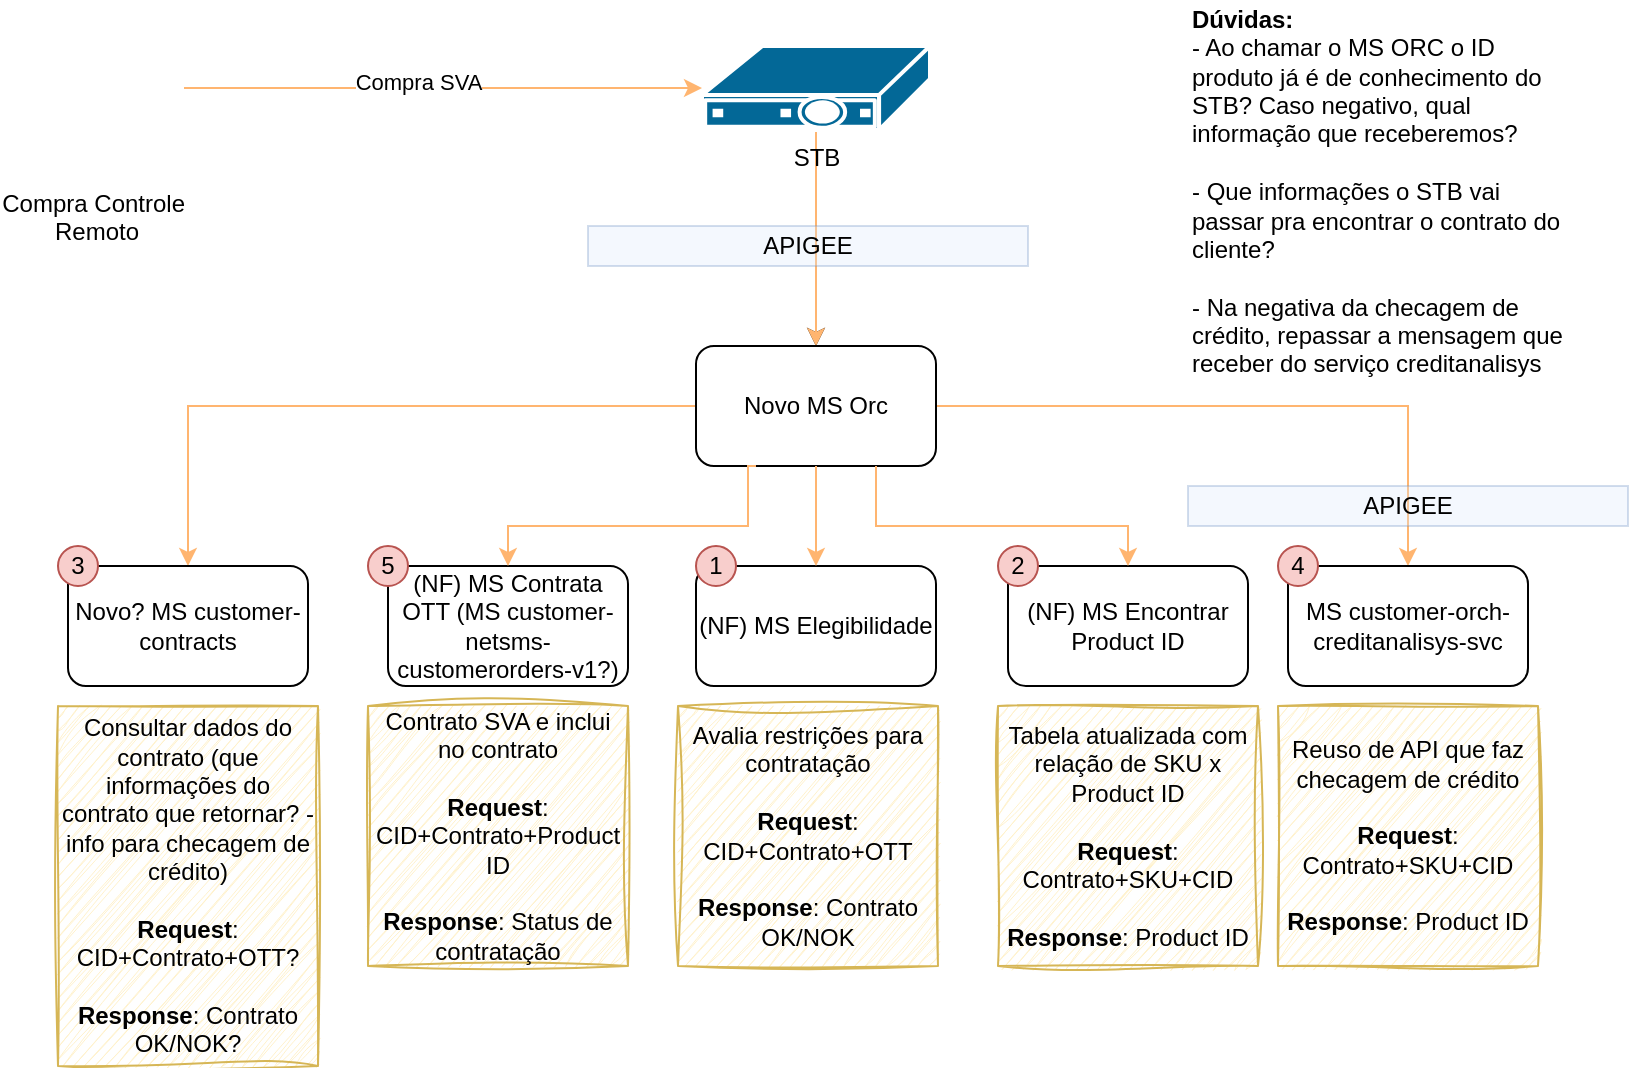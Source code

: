<mxfile version="26.1.3" pages="4">
  <diagram name="Página-1" id="6tUi4kCYSDBjhdzNnTA-">
    <mxGraphModel dx="954" dy="558" grid="1" gridSize="10" guides="1" tooltips="1" connect="1" arrows="1" fold="1" page="1" pageScale="1" pageWidth="827" pageHeight="1169" math="0" shadow="0">
      <root>
        <mxCell id="0" />
        <mxCell id="1" parent="0" />
        <mxCell id="2DufNW35CpGxQ77xqp7M-3" style="edgeStyle=orthogonalEdgeStyle;rounded=0;orthogonalLoop=1;jettySize=auto;html=1;strokeColor=#FFB570;" parent="1" source="2DufNW35CpGxQ77xqp7M-1" target="2DufNW35CpGxQ77xqp7M-2" edge="1">
          <mxGeometry relative="1" as="geometry" />
        </mxCell>
        <mxCell id="X6uK3PPM871VzGU8RNQX-4" value="Compra SVA" style="edgeLabel;html=1;align=center;verticalAlign=middle;resizable=0;points=[];" vertex="1" connectable="0" parent="2DufNW35CpGxQ77xqp7M-3">
          <mxGeometry x="-0.097" y="3" relative="1" as="geometry">
            <mxPoint as="offset" />
          </mxGeometry>
        </mxCell>
        <mxCell id="2DufNW35CpGxQ77xqp7M-1" value="Compra Controle&amp;nbsp;&lt;div&gt;Remoto&lt;/div&gt;" style="shape=image;html=1;verticalAlign=top;verticalLabelPosition=bottom;labelBackgroundColor=#ffffff;imageAspect=0;aspect=fixed;image=https://cdn0.iconfinder.com/data/icons/electronics-line-style/64/Remote-128.png" parent="1" vertex="1">
          <mxGeometry x="10" y="7" width="88" height="88" as="geometry" />
        </mxCell>
        <mxCell id="X6uK3PPM871VzGU8RNQX-2" style="edgeStyle=orthogonalEdgeStyle;rounded=0;orthogonalLoop=1;jettySize=auto;html=1;entryX=0.5;entryY=0;entryDx=0;entryDy=0;" edge="1" parent="1" source="2DufNW35CpGxQ77xqp7M-2" target="X6uK3PPM871VzGU8RNQX-1">
          <mxGeometry relative="1" as="geometry" />
        </mxCell>
        <mxCell id="X6uK3PPM871VzGU8RNQX-3" value="" style="edgeStyle=orthogonalEdgeStyle;rounded=0;orthogonalLoop=1;jettySize=auto;html=1;strokeColor=#FFB570;" edge="1" parent="1" source="2DufNW35CpGxQ77xqp7M-2" target="X6uK3PPM871VzGU8RNQX-1">
          <mxGeometry relative="1" as="geometry" />
        </mxCell>
        <mxCell id="2DufNW35CpGxQ77xqp7M-2" value="STB" style="shape=mxgraph.cisco.misc.set_top_box;html=1;pointerEvents=1;dashed=0;fillColor=#036897;strokeColor=#ffffff;strokeWidth=2;verticalLabelPosition=bottom;verticalAlign=top;align=center;outlineConnect=0;" parent="1" vertex="1">
          <mxGeometry x="357" y="30" width="114" height="42" as="geometry" />
        </mxCell>
        <mxCell id="X6uK3PPM871VzGU8RNQX-23" style="edgeStyle=orthogonalEdgeStyle;rounded=0;orthogonalLoop=1;jettySize=auto;html=1;entryX=0.5;entryY=0;entryDx=0;entryDy=0;fillColor=#ffe6cc;strokeColor=#FFB570;" edge="1" parent="1" source="X6uK3PPM871VzGU8RNQX-1" target="X6uK3PPM871VzGU8RNQX-6">
          <mxGeometry relative="1" as="geometry" />
        </mxCell>
        <mxCell id="X6uK3PPM871VzGU8RNQX-24" style="edgeStyle=orthogonalEdgeStyle;rounded=0;orthogonalLoop=1;jettySize=auto;html=1;exitX=0;exitY=0.5;exitDx=0;exitDy=0;strokeColor=#FFB570;" edge="1" parent="1" source="X6uK3PPM871VzGU8RNQX-1" target="X6uK3PPM871VzGU8RNQX-5">
          <mxGeometry relative="1" as="geometry">
            <Array as="points">
              <mxPoint x="100" y="210" />
            </Array>
          </mxGeometry>
        </mxCell>
        <mxCell id="X6uK3PPM871VzGU8RNQX-1" value="Novo MS Orc" style="rounded=1;whiteSpace=wrap;html=1;" vertex="1" parent="1">
          <mxGeometry x="354" y="180" width="120" height="60" as="geometry" />
        </mxCell>
        <mxCell id="X6uK3PPM871VzGU8RNQX-5" value="Novo? MS customer-contracts" style="rounded=1;whiteSpace=wrap;html=1;" vertex="1" parent="1">
          <mxGeometry x="40" y="290" width="120" height="60" as="geometry" />
        </mxCell>
        <mxCell id="X6uK3PPM871VzGU8RNQX-6" value="MS customer-orch-creditanalisys-svc" style="rounded=1;whiteSpace=wrap;html=1;" vertex="1" parent="1">
          <mxGeometry x="650" y="290" width="120" height="60" as="geometry" />
        </mxCell>
        <mxCell id="X6uK3PPM871VzGU8RNQX-8" value="(NF) MS Contrata OTT (MS customer-netsms-customerorders-v1?)" style="rounded=1;whiteSpace=wrap;html=1;" vertex="1" parent="1">
          <mxGeometry x="200" y="290" width="120" height="60" as="geometry" />
        </mxCell>
        <mxCell id="X6uK3PPM871VzGU8RNQX-9" value="(NF) MS Elegibilidade" style="rounded=1;whiteSpace=wrap;html=1;" vertex="1" parent="1">
          <mxGeometry x="354" y="290" width="120" height="60" as="geometry" />
        </mxCell>
        <mxCell id="X6uK3PPM871VzGU8RNQX-10" value="(NF) MS Encontrar Product ID" style="rounded=1;whiteSpace=wrap;html=1;" vertex="1" parent="1">
          <mxGeometry x="510" y="290" width="120" height="60" as="geometry" />
        </mxCell>
        <mxCell id="X6uK3PPM871VzGU8RNQX-11" value="Tabela atualizada com relação de SKU x Product ID&lt;div&gt;&lt;br&gt;&lt;/div&gt;&lt;div&gt;&lt;b&gt;Request&lt;/b&gt;: Contrato+SKU+CID&lt;/div&gt;&lt;div&gt;&lt;br&gt;&lt;/div&gt;&lt;div&gt;&lt;b&gt;Response&lt;/b&gt;: Product ID&lt;/div&gt;" style="text;html=1;align=center;verticalAlign=middle;whiteSpace=wrap;rounded=0;fillColor=#fff2cc;strokeColor=#d6b656;sketch=1;curveFitting=1;jiggle=2;" vertex="1" parent="1">
          <mxGeometry x="505" y="360" width="130" height="130" as="geometry" />
        </mxCell>
        <mxCell id="X6uK3PPM871VzGU8RNQX-12" value="Avalia restrições para contratação&lt;div&gt;&lt;br&gt;&lt;/div&gt;&lt;div&gt;&lt;b&gt;Request&lt;/b&gt;: CID+Contrato+OTT&lt;/div&gt;&lt;div&gt;&lt;br&gt;&lt;/div&gt;&lt;div&gt;&lt;b&gt;Response&lt;/b&gt;: Contrato OK/NOK&lt;/div&gt;" style="text;html=1;align=center;verticalAlign=middle;whiteSpace=wrap;rounded=0;fillColor=#fff2cc;strokeColor=#d6b656;sketch=1;curveFitting=1;jiggle=2;" vertex="1" parent="1">
          <mxGeometry x="345" y="360" width="130" height="130" as="geometry" />
        </mxCell>
        <mxCell id="X6uK3PPM871VzGU8RNQX-13" value="&lt;b&gt;Dúvidas:&lt;/b&gt;&lt;div&gt;- Ao chamar o MS ORC o ID produto já é de conhecimento do STB? Caso negativo, qual informação que receberemos?&lt;/div&gt;&lt;div&gt;&lt;br&gt;&lt;/div&gt;&lt;div&gt;- Que informações o STB vai passar pra encontrar o contrato do cliente?&lt;/div&gt;&lt;div&gt;&lt;br&gt;&lt;/div&gt;&lt;div&gt;- Na negativa da checagem de crédito, repassar a mensagem que receber do serviço creditanalisys&lt;/div&gt;&lt;div&gt;&lt;br&gt;&lt;/div&gt;" style="text;html=1;align=left;verticalAlign=middle;whiteSpace=wrap;rounded=0;" vertex="1" parent="1">
          <mxGeometry x="600" y="50" width="190" height="120" as="geometry" />
        </mxCell>
        <mxCell id="X6uK3PPM871VzGU8RNQX-14" value="&lt;div&gt;Consultar dados do contrato (que informações do contrato que retornar? - info para checagem de crédito)&lt;/div&gt;&lt;div&gt;&lt;br&gt;&lt;/div&gt;&lt;div&gt;&lt;b&gt;Request&lt;/b&gt;: CID+Contrato+OTT?&lt;/div&gt;&lt;div&gt;&lt;br&gt;&lt;/div&gt;&lt;div&gt;&lt;b&gt;Response&lt;/b&gt;: Contrato OK/NOK?&lt;/div&gt;" style="text;html=1;align=center;verticalAlign=middle;whiteSpace=wrap;rounded=0;fillColor=#fff2cc;strokeColor=#d6b656;sketch=1;curveFitting=1;jiggle=2;" vertex="1" parent="1">
          <mxGeometry x="35" y="360" width="130" height="180" as="geometry" />
        </mxCell>
        <mxCell id="X6uK3PPM871VzGU8RNQX-15" value="Contrato SVA e inclui no contrato&lt;div&gt;&lt;br&gt;&lt;/div&gt;&lt;div&gt;&lt;b&gt;Request&lt;/b&gt;: CID+Contrato+Product ID&lt;/div&gt;&lt;div&gt;&lt;br&gt;&lt;/div&gt;&lt;div&gt;&lt;b&gt;Response&lt;/b&gt;: Status de contratação&lt;/div&gt;" style="text;html=1;align=center;verticalAlign=middle;whiteSpace=wrap;rounded=0;fillColor=#fff2cc;strokeColor=#d6b656;sketch=1;curveFitting=1;jiggle=2;" vertex="1" parent="1">
          <mxGeometry x="190" y="360" width="130" height="130" as="geometry" />
        </mxCell>
        <mxCell id="X6uK3PPM871VzGU8RNQX-17" value="APIGEE" style="rounded=0;whiteSpace=wrap;html=1;fillColor=#dae8fc;strokeColor=#6c8ebf;opacity=30;" vertex="1" parent="1">
          <mxGeometry x="300" y="120" width="220" height="20" as="geometry" />
        </mxCell>
        <mxCell id="X6uK3PPM871VzGU8RNQX-18" value="" style="edgeStyle=orthogonalEdgeStyle;rounded=0;orthogonalLoop=1;jettySize=auto;html=1;strokeColor=#FFB570;entryX=0.5;entryY=0;entryDx=0;entryDy=0;exitX=0.5;exitY=1;exitDx=0;exitDy=0;" edge="1" parent="1" source="X6uK3PPM871VzGU8RNQX-1" target="X6uK3PPM871VzGU8RNQX-9">
          <mxGeometry relative="1" as="geometry">
            <mxPoint x="540" y="140" as="sourcePoint" />
            <mxPoint x="540" y="248" as="targetPoint" />
            <Array as="points">
              <mxPoint x="414" y="280" />
            </Array>
          </mxGeometry>
        </mxCell>
        <mxCell id="X6uK3PPM871VzGU8RNQX-19" value="" style="edgeStyle=orthogonalEdgeStyle;rounded=0;orthogonalLoop=1;jettySize=auto;html=1;strokeColor=#FFB570;entryX=0.5;entryY=0;entryDx=0;entryDy=0;exitX=0.75;exitY=1;exitDx=0;exitDy=0;" edge="1" parent="1" source="X6uK3PPM871VzGU8RNQX-1" target="X6uK3PPM871VzGU8RNQX-10">
          <mxGeometry relative="1" as="geometry">
            <mxPoint x="424" y="250" as="sourcePoint" />
            <mxPoint x="424" y="300" as="targetPoint" />
            <Array as="points">
              <mxPoint x="444" y="270" />
              <mxPoint x="570" y="270" />
            </Array>
          </mxGeometry>
        </mxCell>
        <mxCell id="X6uK3PPM871VzGU8RNQX-20" value="" style="edgeStyle=orthogonalEdgeStyle;rounded=0;orthogonalLoop=1;jettySize=auto;html=1;strokeColor=#FFB570;entryX=0.5;entryY=0;entryDx=0;entryDy=0;exitX=0.25;exitY=1;exitDx=0;exitDy=0;" edge="1" parent="1" source="X6uK3PPM871VzGU8RNQX-1" target="X6uK3PPM871VzGU8RNQX-8">
          <mxGeometry relative="1" as="geometry">
            <mxPoint x="424" y="250" as="sourcePoint" />
            <mxPoint x="580" y="300" as="targetPoint" />
            <Array as="points">
              <mxPoint x="380" y="240" />
              <mxPoint x="380" y="270" />
              <mxPoint x="260" y="270" />
            </Array>
          </mxGeometry>
        </mxCell>
        <mxCell id="X6uK3PPM871VzGU8RNQX-21" value="Reuso de API que faz checagem de crédito&lt;br&gt;&lt;div&gt;&lt;br&gt;&lt;/div&gt;&lt;div&gt;&lt;b&gt;Request&lt;/b&gt;: Contrato+SKU+CID&lt;/div&gt;&lt;div&gt;&lt;br&gt;&lt;/div&gt;&lt;div&gt;&lt;b&gt;Response&lt;/b&gt;: Product ID&lt;/div&gt;" style="text;html=1;align=center;verticalAlign=middle;whiteSpace=wrap;rounded=0;fillColor=#fff2cc;strokeColor=#d6b656;sketch=1;curveFitting=1;jiggle=2;" vertex="1" parent="1">
          <mxGeometry x="645" y="360" width="130" height="130" as="geometry" />
        </mxCell>
        <mxCell id="X6uK3PPM871VzGU8RNQX-22" value="APIGEE" style="rounded=0;whiteSpace=wrap;html=1;fillColor=#dae8fc;strokeColor=#6c8ebf;opacity=30;" vertex="1" parent="1">
          <mxGeometry x="600" y="250" width="220" height="20" as="geometry" />
        </mxCell>
        <mxCell id="X6uK3PPM871VzGU8RNQX-25" value="2" style="ellipse;whiteSpace=wrap;html=1;aspect=fixed;fillColor=#f8cecc;strokeColor=#b85450;" vertex="1" parent="1">
          <mxGeometry x="505" y="280" width="20" height="20" as="geometry" />
        </mxCell>
        <mxCell id="X6uK3PPM871VzGU8RNQX-27" value="1" style="ellipse;whiteSpace=wrap;html=1;aspect=fixed;fillColor=#f8cecc;strokeColor=#b85450;" vertex="1" parent="1">
          <mxGeometry x="354" y="280" width="20" height="20" as="geometry" />
        </mxCell>
        <mxCell id="X6uK3PPM871VzGU8RNQX-28" value="3" style="ellipse;whiteSpace=wrap;html=1;aspect=fixed;fillColor=#f8cecc;strokeColor=#b85450;" vertex="1" parent="1">
          <mxGeometry x="35" y="280" width="20" height="20" as="geometry" />
        </mxCell>
        <mxCell id="X6uK3PPM871VzGU8RNQX-29" value="4" style="ellipse;whiteSpace=wrap;html=1;aspect=fixed;fillColor=#f8cecc;strokeColor=#b85450;" vertex="1" parent="1">
          <mxGeometry x="645" y="280" width="20" height="20" as="geometry" />
        </mxCell>
        <mxCell id="X6uK3PPM871VzGU8RNQX-30" value="5" style="ellipse;whiteSpace=wrap;html=1;aspect=fixed;fillColor=#f8cecc;strokeColor=#b85450;" vertex="1" parent="1">
          <mxGeometry x="190" y="280" width="20" height="20" as="geometry" />
        </mxCell>
      </root>
    </mxGraphModel>
  </diagram>
  <diagram name="v2" id="MNPFNKCds0o4m6CusKN5">
    <mxGraphModel dx="954" dy="558" grid="1" gridSize="10" guides="1" tooltips="1" connect="1" arrows="1" fold="1" page="1" pageScale="1" pageWidth="827" pageHeight="1169" math="0" shadow="0">
      <root>
        <mxCell id="TsqrkqPf0RZO_JjdfV2q-0" />
        <mxCell id="TsqrkqPf0RZO_JjdfV2q-1" parent="TsqrkqPf0RZO_JjdfV2q-0" />
        <mxCell id="4HADtcmN8OXayV3A06Ee-2" value="1- Orquestrador (Método POST)&#xa;request=&gt; caid, smartcard, canal, SKU &#xa;response =&gt; Status (OK, Erro);&#xa;&#xa;2- Atlas (Método GET)&#xa;request=&gt; caid &#xa;response =&gt; CID+Contrato &#xa;&#xa;3- SKU x ID Produto (Método GET)&#xa;request=&gt; SKU, CID, Contrato &#xa;response =&gt; ID Produto &#xa;&#xa;4- Elegibilidade venda (MétodoGET) &#xa;request=&gt; CID+Contrato+ID Produto &#xa;response =&gt; Contrato elegível ou não para contratação&#xa;&#xa;5- Dados Contrato (Método GET)&#xa;request= &gt; CID+Contrato &#xa;response =&gt; CPF/CNPJ, Nome Cliente, Dt Instalação &#xa;&#xa;6- Checagem de Crédito (Método GET)&#xa;request= &gt; CID+Contrato, canal, CPF/CNP, Nome Cliente, Dt Instalação, preço, nome produto &#xa;response =&gt; Status checagem de crédito&#xa;&#xa;7- Inclui produto no contrato (Método POST)&#xa;request= &gt; CID+Contrato, ID Produto &#xa;response =&gt; Status contratação " style="text;align=left;verticalAlign=top;rounded=0;fillColor=none;labelBackgroundColor=none;whiteSpace=wrap;labelBorderColor=default;" parent="TsqrkqPf0RZO_JjdfV2q-1" vertex="1">
          <mxGeometry x="10" width="335" height="410" as="geometry" />
        </mxCell>
        <mxCell id="GYJVv4B859Lm1ghMFqLV-0" value="(Netflix) MS Atlas Inventário" style="rounded=1;whiteSpace=wrap;html=1;" parent="TsqrkqPf0RZO_JjdfV2q-1" vertex="1">
          <mxGeometry x="680" y="55" width="120" height="60" as="geometry" />
        </mxCell>
        <mxCell id="TsqrkqPf0RZO_JjdfV2q-2" style="edgeStyle=orthogonalEdgeStyle;rounded=0;orthogonalLoop=1;jettySize=auto;html=1;strokeColor=#FFB570;" parent="TsqrkqPf0RZO_JjdfV2q-1" source="TsqrkqPf0RZO_JjdfV2q-4" target="TsqrkqPf0RZO_JjdfV2q-7" edge="1">
          <mxGeometry relative="1" as="geometry" />
        </mxCell>
        <mxCell id="TsqrkqPf0RZO_JjdfV2q-3" value="Compra&amp;nbsp;&lt;div&gt;SVA&lt;/div&gt;" style="edgeLabel;html=1;align=center;verticalAlign=middle;resizable=0;points=[];" parent="TsqrkqPf0RZO_JjdfV2q-2" vertex="1" connectable="0">
          <mxGeometry x="-0.097" y="3" relative="1" as="geometry">
            <mxPoint as="offset" />
          </mxGeometry>
        </mxCell>
        <mxCell id="TsqrkqPf0RZO_JjdfV2q-4" value="Compra&amp;nbsp;&lt;div&gt;Controle&amp;nbsp;&lt;div&gt;Remoto&lt;/div&gt;&lt;/div&gt;" style="shape=image;html=1;verticalAlign=top;verticalLabelPosition=bottom;labelBackgroundColor=#ffffff;imageAspect=0;aspect=fixed;image=https://cdn0.iconfinder.com/data/icons/electronics-line-style/64/Remote-128.png" parent="TsqrkqPf0RZO_JjdfV2q-1" vertex="1">
          <mxGeometry x="550" y="27" width="48" height="48" as="geometry" />
        </mxCell>
        <mxCell id="TsqrkqPf0RZO_JjdfV2q-5" style="edgeStyle=orthogonalEdgeStyle;rounded=0;orthogonalLoop=1;jettySize=auto;html=1;entryX=0.5;entryY=0;entryDx=0;entryDy=0;" parent="TsqrkqPf0RZO_JjdfV2q-1" source="TsqrkqPf0RZO_JjdfV2q-7" target="TsqrkqPf0RZO_JjdfV2q-10" edge="1">
          <mxGeometry relative="1" as="geometry" />
        </mxCell>
        <mxCell id="TsqrkqPf0RZO_JjdfV2q-6" value="" style="edgeStyle=orthogonalEdgeStyle;rounded=0;orthogonalLoop=1;jettySize=auto;html=1;strokeColor=#FFB570;" parent="TsqrkqPf0RZO_JjdfV2q-1" source="TsqrkqPf0RZO_JjdfV2q-7" target="TsqrkqPf0RZO_JjdfV2q-10" edge="1">
          <mxGeometry relative="1" as="geometry" />
        </mxCell>
        <mxCell id="TsqrkqPf0RZO_JjdfV2q-7" value="STB" style="shape=mxgraph.cisco.misc.set_top_box;html=1;pointerEvents=1;dashed=0;fillColor=#036897;strokeColor=#ffffff;strokeWidth=2;verticalLabelPosition=bottom;verticalAlign=top;align=center;outlineConnect=0;" parent="TsqrkqPf0RZO_JjdfV2q-1" vertex="1">
          <mxGeometry x="357" y="30" width="114" height="42" as="geometry" />
        </mxCell>
        <mxCell id="TsqrkqPf0RZO_JjdfV2q-9" style="edgeStyle=orthogonalEdgeStyle;rounded=0;orthogonalLoop=1;jettySize=auto;html=1;exitX=0.867;exitY=1;exitDx=0;exitDy=0;strokeColor=#FFB570;exitPerimeter=0;entryX=0;entryY=0.5;entryDx=0;entryDy=0;" parent="TsqrkqPf0RZO_JjdfV2q-1" source="TsqrkqPf0RZO_JjdfV2q-10" target="TsqrkqPf0RZO_JjdfV2q-11" edge="1">
          <mxGeometry relative="1" as="geometry">
            <Array as="points">
              <mxPoint x="461" y="270" />
              <mxPoint x="630" y="270" />
              <mxPoint x="630" y="355" />
            </Array>
          </mxGeometry>
        </mxCell>
        <mxCell id="GYJVv4B859Lm1ghMFqLV-3" style="edgeStyle=orthogonalEdgeStyle;rounded=0;orthogonalLoop=1;jettySize=auto;html=1;entryX=0;entryY=0.5;entryDx=0;entryDy=0;exitX=0.75;exitY=0;exitDx=0;exitDy=0;strokeColor=#FFB570;" parent="TsqrkqPf0RZO_JjdfV2q-1" source="TsqrkqPf0RZO_JjdfV2q-10" target="GYJVv4B859Lm1ghMFqLV-0" edge="1">
          <mxGeometry relative="1" as="geometry">
            <Array as="points">
              <mxPoint x="447" y="160" />
              <mxPoint x="630" y="160" />
              <mxPoint x="630" y="85" />
            </Array>
          </mxGeometry>
        </mxCell>
        <mxCell id="GYJVv4B859Lm1ghMFqLV-17" style="edgeStyle=orthogonalEdgeStyle;rounded=0;orthogonalLoop=1;jettySize=auto;html=1;entryX=0.5;entryY=0;entryDx=0;entryDy=0;strokeColor=#FFB570;exitX=0.75;exitY=1;exitDx=0;exitDy=0;" parent="TsqrkqPf0RZO_JjdfV2q-1" source="TsqrkqPf0RZO_JjdfV2q-10" target="TsqrkqPf0RZO_JjdfV2q-12" edge="1">
          <mxGeometry relative="1" as="geometry" />
        </mxCell>
        <mxCell id="-tdssNebsc76IxwJuAIB-0" style="edgeStyle=orthogonalEdgeStyle;rounded=0;orthogonalLoop=1;jettySize=auto;html=1;entryX=0.5;entryY=0;entryDx=0;entryDy=0;strokeColor=#FFB570;" edge="1" parent="TsqrkqPf0RZO_JjdfV2q-1" source="TsqrkqPf0RZO_JjdfV2q-10" target="TsqrkqPf0RZO_JjdfV2q-13">
          <mxGeometry relative="1" as="geometry" />
        </mxCell>
        <mxCell id="TsqrkqPf0RZO_JjdfV2q-10" value="Novo MS Orc" style="rounded=1;whiteSpace=wrap;html=1;fillColor=#fff2cc;strokeColor=#d6b656;" parent="TsqrkqPf0RZO_JjdfV2q-1" vertex="1">
          <mxGeometry x="357" y="180" width="120" height="60" as="geometry" />
        </mxCell>
        <mxCell id="TsqrkqPf0RZO_JjdfV2q-11" value="&lt;span data-teams=&quot;true&quot;&gt;residential-customerscontracts-v1&lt;/span&gt;" style="rounded=1;whiteSpace=wrap;html=1;" parent="TsqrkqPf0RZO_JjdfV2q-1" vertex="1">
          <mxGeometry x="680" y="325" width="120" height="60" as="geometry" />
        </mxCell>
        <mxCell id="TsqrkqPf0RZO_JjdfV2q-12" value="MS customer-orch-creditanalisys-svc" style="rounded=1;whiteSpace=wrap;html=1;" parent="TsqrkqPf0RZO_JjdfV2q-1" vertex="1">
          <mxGeometry x="496" y="330" width="120" height="60" as="geometry" />
        </mxCell>
        <mxCell id="TsqrkqPf0RZO_JjdfV2q-13" value="(Netflix) MS Contrata OTT (MS customer-netsms-customerorders-v1?)" style="rounded=1;whiteSpace=wrap;html=1;" parent="TsqrkqPf0RZO_JjdfV2q-1" vertex="1">
          <mxGeometry x="357" y="330" width="120" height="60" as="geometry" />
        </mxCell>
        <mxCell id="TsqrkqPf0RZO_JjdfV2q-14" value="(Netflix)&amp;nbsp;MS Elegibilidade" style="rounded=1;whiteSpace=wrap;html=1;" parent="TsqrkqPf0RZO_JjdfV2q-1" vertex="1">
          <mxGeometry x="680" y="235" width="120" height="60" as="geometry" />
        </mxCell>
        <mxCell id="TsqrkqPf0RZO_JjdfV2q-21" value="APIGEE" style="rounded=0;whiteSpace=wrap;html=1;fillColor=#dae8fc;strokeColor=#6c8ebf;opacity=30;" parent="TsqrkqPf0RZO_JjdfV2q-1" vertex="1">
          <mxGeometry x="350" y="120" width="140" height="20" as="geometry" />
        </mxCell>
        <mxCell id="TsqrkqPf0RZO_JjdfV2q-23" value="" style="edgeStyle=orthogonalEdgeStyle;rounded=0;orthogonalLoop=1;jettySize=auto;html=1;strokeColor=#FFB570;entryX=0;entryY=0.5;entryDx=0;entryDy=0;exitX=1;exitY=0.5;exitDx=0;exitDy=0;" parent="TsqrkqPf0RZO_JjdfV2q-1" source="TsqrkqPf0RZO_JjdfV2q-10" target="GYJVv4B859Lm1ghMFqLV-5" edge="1">
          <mxGeometry relative="1" as="geometry">
            <mxPoint x="424" y="250" as="sourcePoint" />
            <mxPoint x="570" y="290" as="targetPoint" />
            <Array as="points">
              <mxPoint x="630" y="210" />
              <mxPoint x="630" y="175" />
            </Array>
          </mxGeometry>
        </mxCell>
        <mxCell id="TsqrkqPf0RZO_JjdfV2q-26" value="APIGEE" style="rounded=0;whiteSpace=wrap;html=1;fillColor=#dae8fc;strokeColor=#6c8ebf;opacity=30;textDirection=vertical-lr;" parent="TsqrkqPf0RZO_JjdfV2q-1" vertex="1">
          <mxGeometry x="645" y="40" width="20" height="90" as="geometry" />
        </mxCell>
        <mxCell id="TsqrkqPf0RZO_JjdfV2q-28" value="1" style="ellipse;whiteSpace=wrap;html=1;aspect=fixed;fillColor=#f8cecc;strokeColor=#b85450;" parent="TsqrkqPf0RZO_JjdfV2q-1" vertex="1">
          <mxGeometry x="350" y="170" width="20" height="20" as="geometry" />
        </mxCell>
        <mxCell id="TsqrkqPf0RZO_JjdfV2q-29" value="7" style="ellipse;whiteSpace=wrap;html=1;aspect=fixed;fillColor=#f8cecc;strokeColor=#b85450;" parent="TsqrkqPf0RZO_JjdfV2q-1" vertex="1">
          <mxGeometry x="355" y="320" width="20" height="20" as="geometry" />
        </mxCell>
        <mxCell id="TsqrkqPf0RZO_JjdfV2q-30" value="5" style="ellipse;whiteSpace=wrap;html=1;aspect=fixed;fillColor=#f8cecc;strokeColor=#b85450;" parent="TsqrkqPf0RZO_JjdfV2q-1" vertex="1">
          <mxGeometry x="670" y="320" width="20" height="20" as="geometry" />
        </mxCell>
        <mxCell id="TsqrkqPf0RZO_JjdfV2q-31" value="6" style="ellipse;whiteSpace=wrap;html=1;aspect=fixed;fillColor=#f8cecc;strokeColor=#b85450;" parent="TsqrkqPf0RZO_JjdfV2q-1" vertex="1">
          <mxGeometry x="495" y="325" width="20" height="20" as="geometry" />
        </mxCell>
        <mxCell id="GYJVv4B859Lm1ghMFqLV-5" value="(Netflix) MS Encontrar Product ID" style="rounded=1;whiteSpace=wrap;html=1;" parent="TsqrkqPf0RZO_JjdfV2q-1" vertex="1">
          <mxGeometry x="680" y="145" width="120" height="60" as="geometry" />
        </mxCell>
        <mxCell id="GYJVv4B859Lm1ghMFqLV-6" value="APIGEE" style="rounded=0;whiteSpace=wrap;html=1;fillColor=#dae8fc;strokeColor=#6c8ebf;opacity=30;textDirection=vertical-lr;" parent="TsqrkqPf0RZO_JjdfV2q-1" vertex="1">
          <mxGeometry x="645" y="130" width="20" height="90" as="geometry" />
        </mxCell>
        <mxCell id="GYJVv4B859Lm1ghMFqLV-7" value="3" style="ellipse;whiteSpace=wrap;html=1;aspect=fixed;fillColor=#f8cecc;strokeColor=#b85450;" parent="TsqrkqPf0RZO_JjdfV2q-1" vertex="1">
          <mxGeometry x="670" y="142" width="20" height="20" as="geometry" />
        </mxCell>
        <mxCell id="GYJVv4B859Lm1ghMFqLV-8" value="APIGEE" style="rounded=0;whiteSpace=wrap;html=1;fillColor=#dae8fc;strokeColor=#6c8ebf;opacity=30;textDirection=vertical-lr;" parent="TsqrkqPf0RZO_JjdfV2q-1" vertex="1">
          <mxGeometry x="645" y="310" width="20" height="90" as="geometry" />
        </mxCell>
        <mxCell id="GYJVv4B859Lm1ghMFqLV-4" value="4" style="ellipse;whiteSpace=wrap;html=1;aspect=fixed;fillColor=#f8cecc;strokeColor=#b85450;" parent="TsqrkqPf0RZO_JjdfV2q-1" vertex="1">
          <mxGeometry x="670" y="230" width="20" height="20" as="geometry" />
        </mxCell>
        <mxCell id="GYJVv4B859Lm1ghMFqLV-15" value="APIGEE" style="rounded=0;whiteSpace=wrap;html=1;fillColor=#dae8fc;strokeColor=#6c8ebf;opacity=30;" parent="TsqrkqPf0RZO_JjdfV2q-1" vertex="1">
          <mxGeometry x="495" y="295" width="120" height="20" as="geometry" />
        </mxCell>
        <mxCell id="GYJVv4B859Lm1ghMFqLV-16" value="APIGEE" style="rounded=0;whiteSpace=wrap;html=1;fillColor=#dae8fc;strokeColor=#6c8ebf;opacity=30;" parent="TsqrkqPf0RZO_JjdfV2q-1" vertex="1">
          <mxGeometry x="357" y="295" width="120" height="20" as="geometry" />
        </mxCell>
        <mxCell id="4HADtcmN8OXayV3A06Ee-1" value="" style="edgeStyle=orthogonalEdgeStyle;rounded=0;orthogonalLoop=1;jettySize=auto;html=1;strokeColor=#FFB570;entryX=0;entryY=0.5;entryDx=0;entryDy=0;exitX=1;exitY=0.75;exitDx=0;exitDy=0;" parent="TsqrkqPf0RZO_JjdfV2q-1" source="TsqrkqPf0RZO_JjdfV2q-10" target="TsqrkqPf0RZO_JjdfV2q-14" edge="1">
          <mxGeometry relative="1" as="geometry">
            <mxPoint x="477" y="225" as="sourcePoint" />
            <mxPoint x="680" y="265" as="targetPoint" />
            <Array as="points">
              <mxPoint x="630" y="225" />
              <mxPoint x="630" y="265" />
            </Array>
          </mxGeometry>
        </mxCell>
        <mxCell id="4HADtcmN8OXayV3A06Ee-0" value="APIGEE" style="rounded=0;whiteSpace=wrap;html=1;fillColor=#dae8fc;strokeColor=#6c8ebf;opacity=30;textDirection=vertical-lr;" parent="TsqrkqPf0RZO_JjdfV2q-1" vertex="1">
          <mxGeometry x="645" y="220" width="20" height="90" as="geometry" />
        </mxCell>
        <mxCell id="4HADtcmN8OXayV3A06Ee-3" value="2" style="ellipse;whiteSpace=wrap;html=1;aspect=fixed;fillColor=#f8cecc;strokeColor=#b85450;" parent="TsqrkqPf0RZO_JjdfV2q-1" vertex="1">
          <mxGeometry x="670" y="52" width="20" height="20" as="geometry" />
        </mxCell>
      </root>
    </mxGraphModel>
  </diagram>
  <diagram name="v3" id="kY5zCpjOz8u3dqrtNRIS">
    <mxGraphModel dx="1050" dy="522" grid="1" gridSize="10" guides="1" tooltips="1" connect="1" arrows="1" fold="1" page="1" pageScale="1" pageWidth="827" pageHeight="1169" math="0" shadow="0">
      <root>
        <mxCell id="Ydc1a5-6M-4gUy_T-J7p-0" />
        <mxCell id="Ydc1a5-6M-4gUy_T-J7p-1" parent="Ydc1a5-6M-4gUy_T-J7p-0" />
        <mxCell id="uRzGvOgfpyfS3UQaa6lo-44" style="edgeStyle=orthogonalEdgeStyle;rounded=0;orthogonalLoop=1;jettySize=auto;html=1;entryX=0.5;entryY=0;entryDx=0;entryDy=0;" parent="Ydc1a5-6M-4gUy_T-J7p-1" source="uRzGvOgfpyfS3UQaa6lo-0" target="uRzGvOgfpyfS3UQaa6lo-1" edge="1">
          <mxGeometry relative="1" as="geometry" />
        </mxCell>
        <mxCell id="uRzGvOgfpyfS3UQaa6lo-0" value="API SalesCustomerOrders" style="rounded=1;whiteSpace=wrap;html=1;fillColor=#ffe6cc;strokeColor=#d79b00;" parent="Ydc1a5-6M-4gUy_T-J7p-1" vertex="1">
          <mxGeometry x="768" y="63" width="120" height="60" as="geometry" />
        </mxCell>
        <mxCell id="uRzGvOgfpyfS3UQaa6lo-4" style="edgeStyle=orthogonalEdgeStyle;rounded=0;orthogonalLoop=1;jettySize=auto;html=1;exitX=0.5;exitY=1;exitDx=0;exitDy=0;" parent="Ydc1a5-6M-4gUy_T-J7p-1" source="uRzGvOgfpyfS3UQaa6lo-1" target="uRzGvOgfpyfS3UQaa6lo-2" edge="1">
          <mxGeometry relative="1" as="geometry">
            <Array as="points">
              <mxPoint x="828" y="233" />
              <mxPoint x="368" y="233" />
            </Array>
          </mxGeometry>
        </mxCell>
        <mxCell id="uRzGvOgfpyfS3UQaa6lo-7" value="Gera&amp;nbsp;&lt;div&gt;Protocolo&amp;nbsp;&lt;/div&gt;&lt;div&gt;Atendimento&lt;/div&gt;" style="edgeLabel;html=1;align=center;verticalAlign=middle;resizable=0;points=[];" parent="uRzGvOgfpyfS3UQaa6lo-4" vertex="1" connectable="0">
          <mxGeometry x="0.811" y="1" relative="1" as="geometry">
            <mxPoint x="-1" y="14" as="offset" />
          </mxGeometry>
        </mxCell>
        <mxCell id="uRzGvOgfpyfS3UQaa6lo-5" style="edgeStyle=orthogonalEdgeStyle;rounded=0;orthogonalLoop=1;jettySize=auto;html=1;" parent="Ydc1a5-6M-4gUy_T-J7p-1" source="uRzGvOgfpyfS3UQaa6lo-1" target="uRzGvOgfpyfS3UQaa6lo-3" edge="1">
          <mxGeometry relative="1" as="geometry">
            <Array as="points">
              <mxPoint x="828" y="233" />
              <mxPoint x="498" y="233" />
            </Array>
          </mxGeometry>
        </mxCell>
        <mxCell id="uRzGvOgfpyfS3UQaa6lo-6" value="Consulta/Recupera&amp;nbsp;&lt;div&gt;dados cadastrais&lt;/div&gt;" style="edgeLabel;html=1;align=center;verticalAlign=middle;resizable=0;points=[];" parent="uRzGvOgfpyfS3UQaa6lo-5" vertex="1" connectable="0">
          <mxGeometry x="0.73" y="-1" relative="1" as="geometry">
            <mxPoint x="1" y="18" as="offset" />
          </mxGeometry>
        </mxCell>
        <mxCell id="uRzGvOgfpyfS3UQaa6lo-14" style="edgeStyle=orthogonalEdgeStyle;rounded=0;orthogonalLoop=1;jettySize=auto;html=1;entryX=0.5;entryY=0;entryDx=0;entryDy=0;" parent="Ydc1a5-6M-4gUy_T-J7p-1" source="uRzGvOgfpyfS3UQaa6lo-1" target="uRzGvOgfpyfS3UQaa6lo-11" edge="1">
          <mxGeometry relative="1" as="geometry">
            <Array as="points">
              <mxPoint x="828" y="233" />
              <mxPoint x="628" y="233" />
            </Array>
          </mxGeometry>
        </mxCell>
        <mxCell id="uRzGvOgfpyfS3UQaa6lo-15" value="Análise&amp;nbsp;&lt;div&gt;de Crédito&lt;/div&gt;" style="edgeLabel;html=1;align=center;verticalAlign=middle;resizable=0;points=[];" parent="uRzGvOgfpyfS3UQaa6lo-14" vertex="1" connectable="0">
          <mxGeometry x="0.593" relative="1" as="geometry">
            <mxPoint x="1" y="21" as="offset" />
          </mxGeometry>
        </mxCell>
        <mxCell id="uRzGvOgfpyfS3UQaa6lo-17" style="edgeStyle=orthogonalEdgeStyle;rounded=0;orthogonalLoop=1;jettySize=auto;html=1;entryX=0.5;entryY=0;entryDx=0;entryDy=0;" parent="Ydc1a5-6M-4gUy_T-J7p-1" source="uRzGvOgfpyfS3UQaa6lo-1" target="uRzGvOgfpyfS3UQaa6lo-16" edge="1">
          <mxGeometry relative="1" as="geometry">
            <Array as="points">
              <mxPoint x="828" y="233" />
              <mxPoint x="758" y="233" />
            </Array>
          </mxGeometry>
        </mxCell>
        <mxCell id="uRzGvOgfpyfS3UQaa6lo-18" value="Elegibilidade/&lt;div&gt;Seleção&amp;nbsp;&lt;/div&gt;&lt;div&gt;de produtos&lt;/div&gt;" style="edgeLabel;html=1;align=center;verticalAlign=middle;resizable=0;points=[];" parent="uRzGvOgfpyfS3UQaa6lo-17" vertex="1" connectable="0">
          <mxGeometry x="0.463" relative="1" as="geometry">
            <mxPoint as="offset" />
          </mxGeometry>
        </mxCell>
        <mxCell id="uRzGvOgfpyfS3UQaa6lo-21" style="edgeStyle=orthogonalEdgeStyle;rounded=0;orthogonalLoop=1;jettySize=auto;html=1;entryX=0.5;entryY=0;entryDx=0;entryDy=0;" parent="Ydc1a5-6M-4gUy_T-J7p-1" source="uRzGvOgfpyfS3UQaa6lo-1" target="uRzGvOgfpyfS3UQaa6lo-20" edge="1">
          <mxGeometry relative="1" as="geometry">
            <Array as="points">
              <mxPoint x="828" y="233" />
              <mxPoint x="888" y="233" />
            </Array>
          </mxGeometry>
        </mxCell>
        <mxCell id="XmaPLVI1AeW-0BwPMDfA-13" value="Valida elegibilidade&amp;nbsp;&lt;div&gt;adesão pacotes x ponto&lt;/div&gt;" style="edgeLabel;html=1;align=center;verticalAlign=middle;resizable=0;points=[];" parent="uRzGvOgfpyfS3UQaa6lo-21" vertex="1" connectable="0">
          <mxGeometry x="0.419" y="1" relative="1" as="geometry">
            <mxPoint as="offset" />
          </mxGeometry>
        </mxCell>
        <mxCell id="uRzGvOgfpyfS3UQaa6lo-24" style="edgeStyle=orthogonalEdgeStyle;rounded=0;orthogonalLoop=1;jettySize=auto;html=1;" parent="Ydc1a5-6M-4gUy_T-J7p-1" source="uRzGvOgfpyfS3UQaa6lo-1" target="uRzGvOgfpyfS3UQaa6lo-23" edge="1">
          <mxGeometry relative="1" as="geometry">
            <Array as="points">
              <mxPoint x="828" y="233" />
              <mxPoint x="1018" y="233" />
            </Array>
          </mxGeometry>
        </mxCell>
        <mxCell id="uRzGvOgfpyfS3UQaa6lo-26" value="Campanha,&amp;nbsp;&lt;div&gt;Media,&amp;nbsp;&lt;/div&gt;&lt;div&gt;Tipo de Venda&lt;/div&gt;" style="edgeLabel;html=1;align=center;verticalAlign=middle;resizable=0;points=[];" parent="uRzGvOgfpyfS3UQaa6lo-24" vertex="1" connectable="0">
          <mxGeometry x="0.802" y="-1" relative="1" as="geometry">
            <mxPoint x="1" y="-10" as="offset" />
          </mxGeometry>
        </mxCell>
        <mxCell id="uRzGvOgfpyfS3UQaa6lo-31" style="edgeStyle=orthogonalEdgeStyle;rounded=0;orthogonalLoop=1;jettySize=auto;html=1;" parent="Ydc1a5-6M-4gUy_T-J7p-1" source="uRzGvOgfpyfS3UQaa6lo-1" target="uRzGvOgfpyfS3UQaa6lo-27" edge="1">
          <mxGeometry relative="1" as="geometry">
            <Array as="points">
              <mxPoint x="828" y="233" />
              <mxPoint x="1148" y="233" />
            </Array>
          </mxGeometry>
        </mxCell>
        <mxCell id="uRzGvOgfpyfS3UQaa6lo-32" value="Cria/Atualiza SOLIC&lt;div&gt;Add Patch&lt;/div&gt;" style="edgeLabel;html=1;align=center;verticalAlign=middle;resizable=0;points=[];" parent="uRzGvOgfpyfS3UQaa6lo-31" vertex="1" connectable="0">
          <mxGeometry x="0.855" y="-2" relative="1" as="geometry">
            <mxPoint x="2" y="-8" as="offset" />
          </mxGeometry>
        </mxCell>
        <mxCell id="uRzGvOgfpyfS3UQaa6lo-35" style="edgeStyle=orthogonalEdgeStyle;rounded=0;orthogonalLoop=1;jettySize=auto;html=1;" parent="Ydc1a5-6M-4gUy_T-J7p-1" source="uRzGvOgfpyfS3UQaa6lo-1" target="uRzGvOgfpyfS3UQaa6lo-33" edge="1">
          <mxGeometry relative="1" as="geometry">
            <Array as="points">
              <mxPoint x="828" y="233" />
              <mxPoint x="1278" y="233" />
            </Array>
          </mxGeometry>
        </mxCell>
        <mxCell id="uRzGvOgfpyfS3UQaa6lo-36" value="Finaliza Venda" style="edgeLabel;html=1;align=center;verticalAlign=middle;resizable=0;points=[];" parent="uRzGvOgfpyfS3UQaa6lo-35" vertex="1" connectable="0">
          <mxGeometry x="0.881" relative="1" as="geometry">
            <mxPoint y="-6" as="offset" />
          </mxGeometry>
        </mxCell>
        <mxCell id="uRzGvOgfpyfS3UQaa6lo-1" value="MS ORCH SalesCustomerOrders" style="rounded=1;whiteSpace=wrap;html=1;fillColor=#ffe6cc;strokeColor=#d79b00;" parent="Ydc1a5-6M-4gUy_T-J7p-1" vertex="1">
          <mxGeometry x="768" y="153" width="120" height="60" as="geometry" />
        </mxCell>
        <mxCell id="uRzGvOgfpyfS3UQaa6lo-2" value="MS Interaction Protocol" style="rounded=1;whiteSpace=wrap;html=1;fillColor=#ffff88;strokeColor=#36393d;" parent="Ydc1a5-6M-4gUy_T-J7p-1" vertex="1">
          <mxGeometry x="308" y="301" width="120" height="60" as="geometry" />
        </mxCell>
        <mxCell id="uRzGvOgfpyfS3UQaa6lo-3" value="MS Customer Contracts" style="rounded=1;whiteSpace=wrap;html=1;fillColor=#ffff88;strokeColor=#36393d;" parent="Ydc1a5-6M-4gUy_T-J7p-1" vertex="1">
          <mxGeometry x="438" y="301" width="120" height="60" as="geometry" />
        </mxCell>
        <mxCell id="uRzGvOgfpyfS3UQaa6lo-8" value="NETSMS" style="shape=cylinder3;whiteSpace=wrap;html=1;boundedLbl=1;backgroundOutline=1;size=15;" parent="Ydc1a5-6M-4gUy_T-J7p-1" vertex="1">
          <mxGeometry x="720.5" y="453" width="215" height="80" as="geometry" />
        </mxCell>
        <mxCell id="uRzGvOgfpyfS3UQaa6lo-9" style="edgeStyle=orthogonalEdgeStyle;rounded=0;orthogonalLoop=1;jettySize=auto;html=1;entryX=0;entryY=0.5;entryDx=0;entryDy=0;entryPerimeter=0;" parent="Ydc1a5-6M-4gUy_T-J7p-1" source="uRzGvOgfpyfS3UQaa6lo-2" target="uRzGvOgfpyfS3UQaa6lo-8" edge="1">
          <mxGeometry relative="1" as="geometry">
            <Array as="points">
              <mxPoint x="368" y="493" />
            </Array>
          </mxGeometry>
        </mxCell>
        <mxCell id="uRzGvOgfpyfS3UQaa6lo-10" style="edgeStyle=orthogonalEdgeStyle;rounded=0;orthogonalLoop=1;jettySize=auto;html=1;entryX=0;entryY=0.5;entryDx=0;entryDy=0;entryPerimeter=0;" parent="Ydc1a5-6M-4gUy_T-J7p-1" source="uRzGvOgfpyfS3UQaa6lo-3" target="uRzGvOgfpyfS3UQaa6lo-8" edge="1">
          <mxGeometry relative="1" as="geometry">
            <Array as="points">
              <mxPoint x="498" y="493" />
            </Array>
          </mxGeometry>
        </mxCell>
        <mxCell id="uRzGvOgfpyfS3UQaa6lo-13" style="edgeStyle=orthogonalEdgeStyle;rounded=0;orthogonalLoop=1;jettySize=auto;html=1;" parent="Ydc1a5-6M-4gUy_T-J7p-1" source="uRzGvOgfpyfS3UQaa6lo-11" target="uRzGvOgfpyfS3UQaa6lo-12" edge="1">
          <mxGeometry relative="1" as="geometry" />
        </mxCell>
        <mxCell id="uRzGvOgfpyfS3UQaa6lo-11" value="MS Credit Analysis" style="rounded=1;whiteSpace=wrap;html=1;fillColor=#eeeeee;strokeColor=#36393d;" parent="Ydc1a5-6M-4gUy_T-J7p-1" vertex="1">
          <mxGeometry x="568" y="301" width="120" height="60" as="geometry" />
        </mxCell>
        <mxCell id="uRzGvOgfpyfS3UQaa6lo-12" value="PCO" style="shape=cylinder3;whiteSpace=wrap;html=1;boundedLbl=1;backgroundOutline=1;size=15;" parent="Ydc1a5-6M-4gUy_T-J7p-1" vertex="1">
          <mxGeometry x="569" y="393" width="119" height="60" as="geometry" />
        </mxCell>
        <mxCell id="uRzGvOgfpyfS3UQaa6lo-16" value="MS Catalogsoffers" style="rounded=1;whiteSpace=wrap;html=1;fillColor=#ffe6cc;strokeColor=#d79b00;" parent="Ydc1a5-6M-4gUy_T-J7p-1" vertex="1">
          <mxGeometry x="698" y="301" width="120" height="60" as="geometry" />
        </mxCell>
        <mxCell id="uRzGvOgfpyfS3UQaa6lo-19" style="edgeStyle=orthogonalEdgeStyle;rounded=0;orthogonalLoop=1;jettySize=auto;html=1;entryX=0;entryY=0.5;entryDx=0;entryDy=0;entryPerimeter=0;exitX=0.5;exitY=1;exitDx=0;exitDy=0;" parent="Ydc1a5-6M-4gUy_T-J7p-1" source="uRzGvOgfpyfS3UQaa6lo-16" target="uRzGvOgfpyfS3UQaa6lo-8" edge="1">
          <mxGeometry relative="1" as="geometry">
            <Array as="points">
              <mxPoint x="758" y="433" />
              <mxPoint x="700" y="433" />
              <mxPoint x="700" y="493" />
            </Array>
          </mxGeometry>
        </mxCell>
        <mxCell id="uRzGvOgfpyfS3UQaa6lo-20" value="MS NetworksAccessPoint" style="rounded=1;whiteSpace=wrap;html=1;fillColor=#ffff88;strokeColor=#36393d;" parent="Ydc1a5-6M-4gUy_T-J7p-1" vertex="1">
          <mxGeometry x="828" y="301" width="120" height="60" as="geometry" />
        </mxCell>
        <mxCell id="uRzGvOgfpyfS3UQaa6lo-22" style="edgeStyle=orthogonalEdgeStyle;rounded=0;orthogonalLoop=1;jettySize=auto;html=1;entryX=1;entryY=0.5;entryDx=0;entryDy=0;entryPerimeter=0;exitX=0.5;exitY=1;exitDx=0;exitDy=0;" parent="Ydc1a5-6M-4gUy_T-J7p-1" source="uRzGvOgfpyfS3UQaa6lo-20" target="uRzGvOgfpyfS3UQaa6lo-8" edge="1">
          <mxGeometry relative="1" as="geometry">
            <Array as="points">
              <mxPoint x="888" y="433" />
              <mxPoint x="970" y="433" />
              <mxPoint x="970" y="493" />
            </Array>
          </mxGeometry>
        </mxCell>
        <mxCell id="uRzGvOgfpyfS3UQaa6lo-23" value="MS MarketSegments" style="rounded=1;whiteSpace=wrap;html=1;fillColor=#ffff88;strokeColor=#36393d;" parent="Ydc1a5-6M-4gUy_T-J7p-1" vertex="1">
          <mxGeometry x="958" y="301" width="120" height="60" as="geometry" />
        </mxCell>
        <mxCell id="uRzGvOgfpyfS3UQaa6lo-25" style="edgeStyle=orthogonalEdgeStyle;rounded=0;orthogonalLoop=1;jettySize=auto;html=1;entryX=1;entryY=0.5;entryDx=0;entryDy=0;entryPerimeter=0;" parent="Ydc1a5-6M-4gUy_T-J7p-1" source="uRzGvOgfpyfS3UQaa6lo-23" target="uRzGvOgfpyfS3UQaa6lo-8" edge="1">
          <mxGeometry relative="1" as="geometry">
            <Array as="points">
              <mxPoint x="1018" y="493" />
            </Array>
          </mxGeometry>
        </mxCell>
        <mxCell id="uRzGvOgfpyfS3UQaa6lo-30" style="edgeStyle=orthogonalEdgeStyle;rounded=0;orthogonalLoop=1;jettySize=auto;html=1;entryX=0.5;entryY=0;entryDx=0;entryDy=0;" parent="Ydc1a5-6M-4gUy_T-J7p-1" source="uRzGvOgfpyfS3UQaa6lo-27" target="uRzGvOgfpyfS3UQaa6lo-28" edge="1">
          <mxGeometry relative="1" as="geometry" />
        </mxCell>
        <mxCell id="uRzGvOgfpyfS3UQaa6lo-27" value="MS ORCH&lt;div&gt;Customer Order&lt;/div&gt;" style="rounded=1;whiteSpace=wrap;html=1;fillColor=#ffff88;strokeColor=#36393d;" parent="Ydc1a5-6M-4gUy_T-J7p-1" vertex="1">
          <mxGeometry x="1088" y="301" width="120" height="60" as="geometry" />
        </mxCell>
        <mxCell id="uRzGvOgfpyfS3UQaa6lo-28" value="MS Customer Order" style="rounded=1;whiteSpace=wrap;html=1;fillColor=#ffff88;strokeColor=#36393d;" parent="Ydc1a5-6M-4gUy_T-J7p-1" vertex="1">
          <mxGeometry x="1088" y="410" width="120" height="60" as="geometry" />
        </mxCell>
        <mxCell id="uRzGvOgfpyfS3UQaa6lo-29" style="edgeStyle=orthogonalEdgeStyle;rounded=0;orthogonalLoop=1;jettySize=auto;html=1;entryX=1;entryY=0.5;entryDx=0;entryDy=0;entryPerimeter=0;exitX=0.5;exitY=1;exitDx=0;exitDy=0;" parent="Ydc1a5-6M-4gUy_T-J7p-1" source="uRzGvOgfpyfS3UQaa6lo-28" target="uRzGvOgfpyfS3UQaa6lo-8" edge="1">
          <mxGeometry relative="1" as="geometry">
            <Array as="points">
              <mxPoint x="1148" y="493" />
            </Array>
          </mxGeometry>
        </mxCell>
        <mxCell id="uRzGvOgfpyfS3UQaa6lo-33" value="MS MarketStatistics" style="rounded=1;whiteSpace=wrap;html=1;fillColor=#ffff88;strokeColor=#36393d;" parent="Ydc1a5-6M-4gUy_T-J7p-1" vertex="1">
          <mxGeometry x="1218" y="301" width="120" height="60" as="geometry" />
        </mxCell>
        <mxCell id="uRzGvOgfpyfS3UQaa6lo-34" style="edgeStyle=orthogonalEdgeStyle;rounded=0;orthogonalLoop=1;jettySize=auto;html=1;entryX=1;entryY=0.5;entryDx=0;entryDy=0;entryPerimeter=0;" parent="Ydc1a5-6M-4gUy_T-J7p-1" source="uRzGvOgfpyfS3UQaa6lo-33" target="uRzGvOgfpyfS3UQaa6lo-8" edge="1">
          <mxGeometry relative="1" as="geometry">
            <Array as="points">
              <mxPoint x="1278" y="493" />
            </Array>
          </mxGeometry>
        </mxCell>
        <mxCell id="uRzGvOgfpyfS3UQaa6lo-38" style="edgeStyle=orthogonalEdgeStyle;rounded=0;orthogonalLoop=1;jettySize=auto;html=1;entryX=0;entryY=0.5;entryDx=0;entryDy=0;" parent="Ydc1a5-6M-4gUy_T-J7p-1" source="uRzGvOgfpyfS3UQaa6lo-37" target="uRzGvOgfpyfS3UQaa6lo-0" edge="1">
          <mxGeometry relative="1" as="geometry" />
        </mxCell>
        <mxCell id="uRzGvOgfpyfS3UQaa6lo-37" value="STB" style="shape=mxgraph.cisco.misc.set_top_box;html=1;pointerEvents=1;dashed=0;fillColor=#036897;strokeColor=#ffffff;strokeWidth=2;verticalLabelPosition=bottom;verticalAlign=top;align=center;outlineConnect=0;" parent="Ydc1a5-6M-4gUy_T-J7p-1" vertex="1">
          <mxGeometry x="518" y="78.97" width="74" height="27.26" as="geometry" />
        </mxCell>
        <mxCell id="uRzGvOgfpyfS3UQaa6lo-42" style="edgeStyle=orthogonalEdgeStyle;rounded=0;orthogonalLoop=1;jettySize=auto;html=1;entryX=0;entryY=0.5;entryDx=0;entryDy=0;" parent="Ydc1a5-6M-4gUy_T-J7p-1" source="uRzGvOgfpyfS3UQaa6lo-40" target="uRzGvOgfpyfS3UQaa6lo-0" edge="1">
          <mxGeometry relative="1" as="geometry" />
        </mxCell>
        <mxCell id="uRzGvOgfpyfS3UQaa6lo-40" value="URA" style="shape=mxgraph.signs.tech.telephone_4;html=1;pointerEvents=1;fillColor=#000000;strokeColor=none;verticalLabelPosition=bottom;verticalAlign=top;align=center;" parent="Ydc1a5-6M-4gUy_T-J7p-1" vertex="1">
          <mxGeometry x="541.5" y="133" width="31" height="43.23" as="geometry" />
        </mxCell>
        <mxCell id="uRzGvOgfpyfS3UQaa6lo-43" value="PROCESSO ADESÃO ALC (STB) - VENDA BASE" style="text;html=1;align=center;verticalAlign=middle;whiteSpace=wrap;rounded=0;fillColor=#f5f5f5;strokeColor=#666666;fontColor=#FF0000;fontStyle=1;fontSize=20;" parent="Ydc1a5-6M-4gUy_T-J7p-1" vertex="1">
          <mxGeometry x="370" y="20" width="910" height="30" as="geometry" />
        </mxCell>
        <mxCell id="XmaPLVI1AeW-0BwPMDfA-0" value="" style="rounded=0;whiteSpace=wrap;html=1;fillColor=#ffe6cc;strokeColor=#d79b00;" parent="Ydc1a5-6M-4gUy_T-J7p-1" vertex="1">
          <mxGeometry x="1032" y="69.5" width="16" height="17" as="geometry" />
        </mxCell>
        <mxCell id="XmaPLVI1AeW-0BwPMDfA-1" value="Entregue pelo projeto URA" style="text;html=1;align=left;verticalAlign=middle;whiteSpace=wrap;rounded=0;" parent="Ydc1a5-6M-4gUy_T-J7p-1" vertex="1">
          <mxGeometry x="1060.5" y="63.0" width="190" height="30" as="geometry" />
        </mxCell>
        <mxCell id="XmaPLVI1AeW-0BwPMDfA-2" value="" style="rounded=0;whiteSpace=wrap;html=1;fillColor=#ffff88;strokeColor=#36393d;" parent="Ydc1a5-6M-4gUy_T-J7p-1" vertex="1">
          <mxGeometry x="1032" y="93.0" width="16" height="17" as="geometry" />
        </mxCell>
        <mxCell id="XmaPLVI1AeW-0BwPMDfA-3" value="Entregue pelo projeto URA e alterados por BSS para STB" style="text;html=1;align=left;verticalAlign=middle;whiteSpace=wrap;rounded=0;" parent="Ydc1a5-6M-4gUy_T-J7p-1" vertex="1">
          <mxGeometry x="1060.5" y="86.5" width="277.5" height="30" as="geometry" />
        </mxCell>
        <mxCell id="XmaPLVI1AeW-0BwPMDfA-4" value="" style="rounded=0;whiteSpace=wrap;html=1;fillColor=#eeeeee;strokeColor=#36393d;" parent="Ydc1a5-6M-4gUy_T-J7p-1" vertex="1">
          <mxGeometry x="1032" y="116.5" width="16" height="17" as="geometry" />
        </mxCell>
        <mxCell id="XmaPLVI1AeW-0BwPMDfA-5" value="Entregue pelo time de Crédito" style="text;html=1;align=left;verticalAlign=middle;whiteSpace=wrap;rounded=0;" parent="Ydc1a5-6M-4gUy_T-J7p-1" vertex="1">
          <mxGeometry x="1060.5" y="110.0" width="277.5" height="30" as="geometry" />
        </mxCell>
        <mxCell id="XmaPLVI1AeW-0BwPMDfA-6" value="- Consulta protocolo&lt;div&gt;&lt;span style=&quot;background-color: transparent; color: light-dark(rgb(0, 0, 0), rgb(255, 255, 255));&quot;&gt;- Gera protocolo&lt;/span&gt;&lt;/div&gt;" style="text;html=1;align=left;verticalAlign=top;whiteSpace=wrap;rounded=0;strokeColor=#d6b656;fillColor=#fff2cc;sketch=1;curveFitting=1;jiggle=2;" parent="Ydc1a5-6M-4gUy_T-J7p-1" vertex="1">
          <mxGeometry x="309" y="541" width="111" height="150" as="geometry" />
        </mxCell>
        <mxCell id="XmaPLVI1AeW-0BwPMDfA-8" value="- Consulta dados do contrato, valida status contrato.&lt;div&gt;&lt;font style=&quot;color: rgb(255, 51, 51);&quot;&gt;- Alteração pra identificar contrato através do CAID&lt;/font&gt;&lt;/div&gt;" style="text;html=1;align=left;verticalAlign=top;whiteSpace=wrap;rounded=0;strokeColor=#d6b656;fillColor=#fff2cc;sketch=1;curveFitting=1;jiggle=2;" parent="Ydc1a5-6M-4gUy_T-J7p-1" vertex="1">
          <mxGeometry x="439" y="541" width="112" height="150" as="geometry" />
        </mxCell>
        <mxCell id="XmaPLVI1AeW-0BwPMDfA-9" value="&lt;font style=&quot;color: rgb(255, 51, 51);&quot;&gt;- Elegibilidade pra adesão de pacotes, validação cidade x produto x contrato x ponto.&lt;/font&gt;&lt;div&gt;&lt;br&gt;&lt;/div&gt;" style="text;html=1;align=left;verticalAlign=top;whiteSpace=wrap;rounded=0;strokeColor=#d6b656;fillColor=#fff2cc;sketch=1;curveFitting=1;jiggle=2;" parent="Ydc1a5-6M-4gUy_T-J7p-1" vertex="1">
          <mxGeometry x="828" y="541" width="112" height="150" as="geometry" />
        </mxCell>
        <mxCell id="XmaPLVI1AeW-0BwPMDfA-10" value="- Na adesão registra o canal utilizado que será persistido pra criação da Solic (valida se o canal informado está consistente com a base NETSMS). Evita erro em tempo de criação de Solic." style="text;html=1;align=left;verticalAlign=top;whiteSpace=wrap;rounded=0;strokeColor=#d6b656;fillColor=#fff2cc;sketch=1;curveFitting=1;jiggle=2;" parent="Ydc1a5-6M-4gUy_T-J7p-1" vertex="1">
          <mxGeometry x="958" y="541" width="112" height="150" as="geometry" />
        </mxCell>
        <mxCell id="XmaPLVI1AeW-0BwPMDfA-11" value="- Realiza abertura das Solic mapeadas para a jornada (adesões em geral: pto adicional, ALC, Demo, PPV, SVA, etc)&lt;div&gt;&lt;font style=&quot;color: rgb(255, 51, 51);&quot;&gt;- Ajustes no MS e no MS ORCH pra adesão STB&lt;/font&gt;&lt;/div&gt;" style="text;html=1;align=left;verticalAlign=top;whiteSpace=wrap;rounded=0;strokeColor=#d6b656;fillColor=#fff2cc;sketch=1;curveFitting=1;jiggle=2;" parent="Ydc1a5-6M-4gUy_T-J7p-1" vertex="1">
          <mxGeometry x="1088" y="541" width="112" height="150" as="geometry" />
        </mxCell>
        <mxCell id="XmaPLVI1AeW-0BwPMDfA-12" value="- Atualiza informações da venda na base NETSMS que possui dados replicados pra informações de mkt (canal, produto, cliente, etc)" style="text;html=1;align=left;verticalAlign=top;whiteSpace=wrap;rounded=0;strokeColor=#d6b656;fillColor=#fff2cc;sketch=1;curveFitting=1;jiggle=2;" parent="Ydc1a5-6M-4gUy_T-J7p-1" vertex="1">
          <mxGeometry x="1218" y="541" width="112" height="150" as="geometry" />
        </mxCell>
      </root>
    </mxGraphModel>
  </diagram>
  <diagram name="v4" id="Dx16Pg4wTsbllX3DBFP7">
    <mxGraphModel dx="1235" dy="614" grid="1" gridSize="10" guides="1" tooltips="1" connect="1" arrows="1" fold="1" page="1" pageScale="1" pageWidth="827" pageHeight="1169" math="0" shadow="0">
      <root>
        <mxCell id="2CcB7Uv88VOfcbJkRUrm-0" />
        <mxCell id="2CcB7Uv88VOfcbJkRUrm-1" parent="2CcB7Uv88VOfcbJkRUrm-0" />
        <mxCell id="2CcB7Uv88VOfcbJkRUrm-2" style="edgeStyle=orthogonalEdgeStyle;rounded=0;orthogonalLoop=1;jettySize=auto;html=1;entryX=0.5;entryY=0;entryDx=0;entryDy=0;" edge="1" parent="2CcB7Uv88VOfcbJkRUrm-1" source="2CcB7Uv88VOfcbJkRUrm-3" target="2CcB7Uv88VOfcbJkRUrm-20">
          <mxGeometry relative="1" as="geometry" />
        </mxCell>
        <mxCell id="2CcB7Uv88VOfcbJkRUrm-3" value="API SalesCustomerOrders" style="rounded=1;whiteSpace=wrap;html=1;fillColor=#ffe6cc;strokeColor=#d79b00;" vertex="1" parent="2CcB7Uv88VOfcbJkRUrm-1">
          <mxGeometry x="768" y="63" width="120" height="60" as="geometry" />
        </mxCell>
        <mxCell id="2CcB7Uv88VOfcbJkRUrm-4" style="edgeStyle=orthogonalEdgeStyle;rounded=0;orthogonalLoop=1;jettySize=auto;html=1;exitX=0.5;exitY=1;exitDx=0;exitDy=0;" edge="1" parent="2CcB7Uv88VOfcbJkRUrm-1" source="2CcB7Uv88VOfcbJkRUrm-20" target="2CcB7Uv88VOfcbJkRUrm-21">
          <mxGeometry relative="1" as="geometry">
            <Array as="points">
              <mxPoint x="828" y="233" />
              <mxPoint x="368" y="233" />
            </Array>
          </mxGeometry>
        </mxCell>
        <mxCell id="2CcB7Uv88VOfcbJkRUrm-5" value="Gera&amp;nbsp;&lt;div&gt;Protocolo&amp;nbsp;&lt;/div&gt;&lt;div&gt;Atendimento&lt;/div&gt;" style="edgeLabel;html=1;align=center;verticalAlign=middle;resizable=0;points=[];" vertex="1" connectable="0" parent="2CcB7Uv88VOfcbJkRUrm-4">
          <mxGeometry x="0.811" y="1" relative="1" as="geometry">
            <mxPoint x="-1" y="14" as="offset" />
          </mxGeometry>
        </mxCell>
        <mxCell id="2CcB7Uv88VOfcbJkRUrm-6" style="edgeStyle=orthogonalEdgeStyle;rounded=0;orthogonalLoop=1;jettySize=auto;html=1;" edge="1" parent="2CcB7Uv88VOfcbJkRUrm-1" source="2CcB7Uv88VOfcbJkRUrm-20" target="2CcB7Uv88VOfcbJkRUrm-22">
          <mxGeometry relative="1" as="geometry">
            <Array as="points">
              <mxPoint x="828" y="233" />
              <mxPoint x="498" y="233" />
            </Array>
          </mxGeometry>
        </mxCell>
        <mxCell id="2CcB7Uv88VOfcbJkRUrm-7" value="Consulta/Recupera&amp;nbsp;&lt;div&gt;dados cadastrais&lt;/div&gt;" style="edgeLabel;html=1;align=center;verticalAlign=middle;resizable=0;points=[];" vertex="1" connectable="0" parent="2CcB7Uv88VOfcbJkRUrm-6">
          <mxGeometry x="0.73" y="-1" relative="1" as="geometry">
            <mxPoint x="1" y="18" as="offset" />
          </mxGeometry>
        </mxCell>
        <mxCell id="2CcB7Uv88VOfcbJkRUrm-8" style="edgeStyle=orthogonalEdgeStyle;rounded=0;orthogonalLoop=1;jettySize=auto;html=1;entryX=0.5;entryY=0;entryDx=0;entryDy=0;" edge="1" parent="2CcB7Uv88VOfcbJkRUrm-1" source="2CcB7Uv88VOfcbJkRUrm-20" target="2CcB7Uv88VOfcbJkRUrm-27">
          <mxGeometry relative="1" as="geometry">
            <Array as="points">
              <mxPoint x="828" y="233" />
              <mxPoint x="628" y="233" />
            </Array>
          </mxGeometry>
        </mxCell>
        <mxCell id="2CcB7Uv88VOfcbJkRUrm-9" value="Análise&amp;nbsp;&lt;div&gt;de Crédito&lt;/div&gt;" style="edgeLabel;html=1;align=center;verticalAlign=middle;resizable=0;points=[];" vertex="1" connectable="0" parent="2CcB7Uv88VOfcbJkRUrm-8">
          <mxGeometry x="0.593" relative="1" as="geometry">
            <mxPoint x="1" y="21" as="offset" />
          </mxGeometry>
        </mxCell>
        <mxCell id="2CcB7Uv88VOfcbJkRUrm-10" style="edgeStyle=orthogonalEdgeStyle;rounded=0;orthogonalLoop=1;jettySize=auto;html=1;entryX=0.5;entryY=0;entryDx=0;entryDy=0;" edge="1" parent="2CcB7Uv88VOfcbJkRUrm-1" source="2CcB7Uv88VOfcbJkRUrm-20" target="2CcB7Uv88VOfcbJkRUrm-29">
          <mxGeometry relative="1" as="geometry">
            <Array as="points">
              <mxPoint x="828" y="233" />
              <mxPoint x="758" y="233" />
            </Array>
          </mxGeometry>
        </mxCell>
        <mxCell id="2CcB7Uv88VOfcbJkRUrm-11" value="Elegibilidade/&lt;div&gt;Seleção&amp;nbsp;&lt;/div&gt;&lt;div&gt;de produtos&lt;/div&gt;" style="edgeLabel;html=1;align=center;verticalAlign=middle;resizable=0;points=[];" vertex="1" connectable="0" parent="2CcB7Uv88VOfcbJkRUrm-10">
          <mxGeometry x="0.463" relative="1" as="geometry">
            <mxPoint as="offset" />
          </mxGeometry>
        </mxCell>
        <mxCell id="2CcB7Uv88VOfcbJkRUrm-12" style="edgeStyle=orthogonalEdgeStyle;rounded=0;orthogonalLoop=1;jettySize=auto;html=1;entryX=0.5;entryY=0;entryDx=0;entryDy=0;" edge="1" parent="2CcB7Uv88VOfcbJkRUrm-1" source="2CcB7Uv88VOfcbJkRUrm-20" target="2CcB7Uv88VOfcbJkRUrm-31">
          <mxGeometry relative="1" as="geometry">
            <Array as="points">
              <mxPoint x="828" y="233" />
              <mxPoint x="888" y="233" />
            </Array>
          </mxGeometry>
        </mxCell>
        <mxCell id="2CcB7Uv88VOfcbJkRUrm-13" value="Valida elegibilidade&amp;nbsp;&lt;div&gt;adesão pacotes x ponto&lt;/div&gt;" style="edgeLabel;html=1;align=center;verticalAlign=middle;resizable=0;points=[];" vertex="1" connectable="0" parent="2CcB7Uv88VOfcbJkRUrm-12">
          <mxGeometry x="0.419" y="1" relative="1" as="geometry">
            <mxPoint as="offset" />
          </mxGeometry>
        </mxCell>
        <mxCell id="2CcB7Uv88VOfcbJkRUrm-14" style="edgeStyle=orthogonalEdgeStyle;rounded=0;orthogonalLoop=1;jettySize=auto;html=1;" edge="1" parent="2CcB7Uv88VOfcbJkRUrm-1" source="2CcB7Uv88VOfcbJkRUrm-20" target="2CcB7Uv88VOfcbJkRUrm-33">
          <mxGeometry relative="1" as="geometry">
            <Array as="points">
              <mxPoint x="828" y="233" />
              <mxPoint x="1018" y="233" />
            </Array>
          </mxGeometry>
        </mxCell>
        <mxCell id="2CcB7Uv88VOfcbJkRUrm-15" value="Campanha,&amp;nbsp;&lt;div&gt;Media,&amp;nbsp;&lt;/div&gt;&lt;div&gt;Tipo de Venda&lt;/div&gt;" style="edgeLabel;html=1;align=center;verticalAlign=middle;resizable=0;points=[];" vertex="1" connectable="0" parent="2CcB7Uv88VOfcbJkRUrm-14">
          <mxGeometry x="0.802" y="-1" relative="1" as="geometry">
            <mxPoint x="1" y="-10" as="offset" />
          </mxGeometry>
        </mxCell>
        <mxCell id="2CcB7Uv88VOfcbJkRUrm-16" style="edgeStyle=orthogonalEdgeStyle;rounded=0;orthogonalLoop=1;jettySize=auto;html=1;" edge="1" parent="2CcB7Uv88VOfcbJkRUrm-1" source="2CcB7Uv88VOfcbJkRUrm-20" target="2CcB7Uv88VOfcbJkRUrm-36">
          <mxGeometry relative="1" as="geometry">
            <Array as="points">
              <mxPoint x="828" y="233" />
              <mxPoint x="1280" y="233" />
            </Array>
          </mxGeometry>
        </mxCell>
        <mxCell id="2CcB7Uv88VOfcbJkRUrm-17" value="Cria/Atualiza SOLIC&lt;div&gt;Add Patch&lt;/div&gt;" style="edgeLabel;html=1;align=center;verticalAlign=middle;resizable=0;points=[];" vertex="1" connectable="0" parent="2CcB7Uv88VOfcbJkRUrm-16">
          <mxGeometry x="0.855" y="-2" relative="1" as="geometry">
            <mxPoint x="2" as="offset" />
          </mxGeometry>
        </mxCell>
        <mxCell id="2CcB7Uv88VOfcbJkRUrm-18" style="edgeStyle=orthogonalEdgeStyle;rounded=0;orthogonalLoop=1;jettySize=auto;html=1;" edge="1" parent="2CcB7Uv88VOfcbJkRUrm-1" source="2CcB7Uv88VOfcbJkRUrm-20" target="2CcB7Uv88VOfcbJkRUrm-39">
          <mxGeometry relative="1" as="geometry">
            <Array as="points">
              <mxPoint x="828" y="233" />
              <mxPoint x="1410" y="233" />
            </Array>
          </mxGeometry>
        </mxCell>
        <mxCell id="2CcB7Uv88VOfcbJkRUrm-19" value="Finaliza Venda" style="edgeLabel;html=1;align=center;verticalAlign=middle;resizable=0;points=[];" vertex="1" connectable="0" parent="2CcB7Uv88VOfcbJkRUrm-18">
          <mxGeometry x="0.881" relative="1" as="geometry">
            <mxPoint y="-6" as="offset" />
          </mxGeometry>
        </mxCell>
        <mxCell id="2CcB7Uv88VOfcbJkRUrm-20" value="MS ORCH SalesCustomerOrders" style="rounded=1;whiteSpace=wrap;html=1;fillColor=#ffe6cc;strokeColor=#d79b00;" vertex="1" parent="2CcB7Uv88VOfcbJkRUrm-1">
          <mxGeometry x="768" y="153" width="120" height="60" as="geometry" />
        </mxCell>
        <mxCell id="2CcB7Uv88VOfcbJkRUrm-21" value="MS Interaction Protocol" style="rounded=1;whiteSpace=wrap;html=1;fillColor=#ffff88;strokeColor=#36393d;" vertex="1" parent="2CcB7Uv88VOfcbJkRUrm-1">
          <mxGeometry x="308" y="301" width="120" height="60" as="geometry" />
        </mxCell>
        <mxCell id="2CcB7Uv88VOfcbJkRUrm-22" value="MS Customer Contracts" style="rounded=1;whiteSpace=wrap;html=1;fillColor=#ffff88;strokeColor=#36393d;" vertex="1" parent="2CcB7Uv88VOfcbJkRUrm-1">
          <mxGeometry x="438" y="301" width="120" height="60" as="geometry" />
        </mxCell>
        <mxCell id="2CcB7Uv88VOfcbJkRUrm-23" value="NETSMS" style="shape=cylinder3;whiteSpace=wrap;html=1;boundedLbl=1;backgroundOutline=1;size=15;" vertex="1" parent="2CcB7Uv88VOfcbJkRUrm-1">
          <mxGeometry x="720.5" y="453" width="215" height="80" as="geometry" />
        </mxCell>
        <mxCell id="2CcB7Uv88VOfcbJkRUrm-24" style="edgeStyle=orthogonalEdgeStyle;rounded=0;orthogonalLoop=1;jettySize=auto;html=1;entryX=0;entryY=0.5;entryDx=0;entryDy=0;entryPerimeter=0;" edge="1" parent="2CcB7Uv88VOfcbJkRUrm-1" source="2CcB7Uv88VOfcbJkRUrm-21" target="2CcB7Uv88VOfcbJkRUrm-23">
          <mxGeometry relative="1" as="geometry">
            <Array as="points">
              <mxPoint x="368" y="493" />
            </Array>
          </mxGeometry>
        </mxCell>
        <mxCell id="2CcB7Uv88VOfcbJkRUrm-25" style="edgeStyle=orthogonalEdgeStyle;rounded=0;orthogonalLoop=1;jettySize=auto;html=1;entryX=0;entryY=0.5;entryDx=0;entryDy=0;entryPerimeter=0;" edge="1" parent="2CcB7Uv88VOfcbJkRUrm-1" source="2CcB7Uv88VOfcbJkRUrm-22" target="2CcB7Uv88VOfcbJkRUrm-23">
          <mxGeometry relative="1" as="geometry">
            <Array as="points">
              <mxPoint x="498" y="493" />
            </Array>
          </mxGeometry>
        </mxCell>
        <mxCell id="2CcB7Uv88VOfcbJkRUrm-26" style="edgeStyle=orthogonalEdgeStyle;rounded=0;orthogonalLoop=1;jettySize=auto;html=1;" edge="1" parent="2CcB7Uv88VOfcbJkRUrm-1" source="2CcB7Uv88VOfcbJkRUrm-27" target="2CcB7Uv88VOfcbJkRUrm-28">
          <mxGeometry relative="1" as="geometry" />
        </mxCell>
        <mxCell id="2CcB7Uv88VOfcbJkRUrm-27" value="MS Credit Analysis" style="rounded=1;whiteSpace=wrap;html=1;fillColor=#eeeeee;strokeColor=#36393d;" vertex="1" parent="2CcB7Uv88VOfcbJkRUrm-1">
          <mxGeometry x="568" y="301" width="120" height="60" as="geometry" />
        </mxCell>
        <mxCell id="2CcB7Uv88VOfcbJkRUrm-28" value="PCO" style="shape=cylinder3;whiteSpace=wrap;html=1;boundedLbl=1;backgroundOutline=1;size=15;" vertex="1" parent="2CcB7Uv88VOfcbJkRUrm-1">
          <mxGeometry x="569" y="393" width="119" height="60" as="geometry" />
        </mxCell>
        <mxCell id="2CcB7Uv88VOfcbJkRUrm-29" value="MS Catalogsoffers" style="rounded=1;whiteSpace=wrap;html=1;fillColor=#ffe6cc;strokeColor=#d79b00;" vertex="1" parent="2CcB7Uv88VOfcbJkRUrm-1">
          <mxGeometry x="698" y="301" width="120" height="60" as="geometry" />
        </mxCell>
        <mxCell id="2CcB7Uv88VOfcbJkRUrm-30" style="edgeStyle=orthogonalEdgeStyle;rounded=0;orthogonalLoop=1;jettySize=auto;html=1;entryX=0;entryY=0.5;entryDx=0;entryDy=0;entryPerimeter=0;exitX=0.5;exitY=1;exitDx=0;exitDy=0;" edge="1" parent="2CcB7Uv88VOfcbJkRUrm-1" source="2CcB7Uv88VOfcbJkRUrm-29" target="2CcB7Uv88VOfcbJkRUrm-23">
          <mxGeometry relative="1" as="geometry">
            <Array as="points">
              <mxPoint x="758" y="433" />
              <mxPoint x="700" y="433" />
              <mxPoint x="700" y="493" />
            </Array>
          </mxGeometry>
        </mxCell>
        <mxCell id="2CcB7Uv88VOfcbJkRUrm-31" value="MS NetworksAccessPoint" style="rounded=1;whiteSpace=wrap;html=1;fillColor=#ffff88;strokeColor=#36393d;" vertex="1" parent="2CcB7Uv88VOfcbJkRUrm-1">
          <mxGeometry x="828" y="301" width="120" height="60" as="geometry" />
        </mxCell>
        <mxCell id="2CcB7Uv88VOfcbJkRUrm-32" style="edgeStyle=orthogonalEdgeStyle;rounded=0;orthogonalLoop=1;jettySize=auto;html=1;entryX=1;entryY=0.5;entryDx=0;entryDy=0;entryPerimeter=0;exitX=0.5;exitY=1;exitDx=0;exitDy=0;" edge="1" parent="2CcB7Uv88VOfcbJkRUrm-1" source="2CcB7Uv88VOfcbJkRUrm-31" target="2CcB7Uv88VOfcbJkRUrm-23">
          <mxGeometry relative="1" as="geometry">
            <Array as="points">
              <mxPoint x="888" y="433" />
              <mxPoint x="970" y="433" />
              <mxPoint x="970" y="493" />
            </Array>
          </mxGeometry>
        </mxCell>
        <mxCell id="2CcB7Uv88VOfcbJkRUrm-33" value="MS MarketSegments" style="rounded=1;whiteSpace=wrap;html=1;fillColor=#ffff88;strokeColor=#36393d;" vertex="1" parent="2CcB7Uv88VOfcbJkRUrm-1">
          <mxGeometry x="958" y="301" width="120" height="60" as="geometry" />
        </mxCell>
        <mxCell id="2CcB7Uv88VOfcbJkRUrm-34" style="edgeStyle=orthogonalEdgeStyle;rounded=0;orthogonalLoop=1;jettySize=auto;html=1;entryX=1;entryY=0.5;entryDx=0;entryDy=0;entryPerimeter=0;" edge="1" parent="2CcB7Uv88VOfcbJkRUrm-1" source="2CcB7Uv88VOfcbJkRUrm-33" target="2CcB7Uv88VOfcbJkRUrm-23">
          <mxGeometry relative="1" as="geometry">
            <Array as="points">
              <mxPoint x="1018" y="493" />
            </Array>
          </mxGeometry>
        </mxCell>
        <mxCell id="2CcB7Uv88VOfcbJkRUrm-35" style="edgeStyle=orthogonalEdgeStyle;rounded=0;orthogonalLoop=1;jettySize=auto;html=1;entryX=0.5;entryY=0;entryDx=0;entryDy=0;" edge="1" parent="2CcB7Uv88VOfcbJkRUrm-1" source="2CcB7Uv88VOfcbJkRUrm-36" target="2CcB7Uv88VOfcbJkRUrm-37">
          <mxGeometry relative="1" as="geometry" />
        </mxCell>
        <mxCell id="-x4cUGc2usqV4RhaRrjD-12" value="OC" style="edgeLabel;html=1;align=center;verticalAlign=middle;resizable=0;points=[];" vertex="1" connectable="0" parent="2CcB7Uv88VOfcbJkRUrm-35">
          <mxGeometry x="-0.067" y="-2" relative="1" as="geometry">
            <mxPoint as="offset" />
          </mxGeometry>
        </mxCell>
        <mxCell id="-x4cUGc2usqV4RhaRrjD-9" style="edgeStyle=orthogonalEdgeStyle;rounded=0;orthogonalLoop=1;jettySize=auto;html=1;entryX=0.5;entryY=0;entryDx=0;entryDy=0;" edge="1" parent="2CcB7Uv88VOfcbJkRUrm-1" source="2CcB7Uv88VOfcbJkRUrm-36" target="-x4cUGc2usqV4RhaRrjD-8">
          <mxGeometry relative="1" as="geometry" />
        </mxCell>
        <mxCell id="-x4cUGc2usqV4RhaRrjD-11" value="Solic" style="edgeLabel;html=1;align=center;verticalAlign=middle;resizable=0;points=[];" vertex="1" connectable="0" parent="-x4cUGc2usqV4RhaRrjD-9">
          <mxGeometry x="0.193" y="1" relative="1" as="geometry">
            <mxPoint as="offset" />
          </mxGeometry>
        </mxCell>
        <mxCell id="2CcB7Uv88VOfcbJkRUrm-36" value="MS ORCH&lt;div&gt;Customer Order&lt;/div&gt;" style="rounded=1;whiteSpace=wrap;html=1;fillColor=#ffff88;strokeColor=#36393d;" vertex="1" parent="2CcB7Uv88VOfcbJkRUrm-1">
          <mxGeometry x="1223" y="301" width="120" height="60" as="geometry" />
        </mxCell>
        <mxCell id="2CcB7Uv88VOfcbJkRUrm-37" value="MS ConfigurarioOrders" style="rounded=1;whiteSpace=wrap;html=1;fillColor=#ffe6cc;strokeColor=#d79b00;" vertex="1" parent="2CcB7Uv88VOfcbJkRUrm-1">
          <mxGeometry x="1291" y="410" width="120" height="60" as="geometry" />
        </mxCell>
        <mxCell id="2CcB7Uv88VOfcbJkRUrm-38" style="edgeStyle=orthogonalEdgeStyle;rounded=0;orthogonalLoop=1;jettySize=auto;html=1;entryX=1;entryY=0.5;entryDx=0;entryDy=0;entryPerimeter=0;exitX=0.5;exitY=1;exitDx=0;exitDy=0;" edge="1" parent="2CcB7Uv88VOfcbJkRUrm-1" source="2CcB7Uv88VOfcbJkRUrm-37" target="2CcB7Uv88VOfcbJkRUrm-23">
          <mxGeometry relative="1" as="geometry">
            <Array as="points">
              <mxPoint x="1351" y="493" />
            </Array>
          </mxGeometry>
        </mxCell>
        <mxCell id="2CcB7Uv88VOfcbJkRUrm-39" value="MS MarketStatistics" style="rounded=1;whiteSpace=wrap;html=1;fillColor=#ffff88;strokeColor=#36393d;" vertex="1" parent="2CcB7Uv88VOfcbJkRUrm-1">
          <mxGeometry x="1353" y="301" width="120" height="60" as="geometry" />
        </mxCell>
        <mxCell id="2CcB7Uv88VOfcbJkRUrm-40" style="edgeStyle=orthogonalEdgeStyle;rounded=0;orthogonalLoop=1;jettySize=auto;html=1;entryX=1;entryY=0.5;entryDx=0;entryDy=0;entryPerimeter=0;" edge="1" parent="2CcB7Uv88VOfcbJkRUrm-1" source="2CcB7Uv88VOfcbJkRUrm-39" target="2CcB7Uv88VOfcbJkRUrm-23">
          <mxGeometry relative="1" as="geometry">
            <Array as="points">
              <mxPoint x="1420" y="493" />
            </Array>
          </mxGeometry>
        </mxCell>
        <mxCell id="2CcB7Uv88VOfcbJkRUrm-41" style="edgeStyle=orthogonalEdgeStyle;rounded=0;orthogonalLoop=1;jettySize=auto;html=1;entryX=0;entryY=0.5;entryDx=0;entryDy=0;" edge="1" parent="2CcB7Uv88VOfcbJkRUrm-1" source="2CcB7Uv88VOfcbJkRUrm-42" target="2CcB7Uv88VOfcbJkRUrm-3">
          <mxGeometry relative="1" as="geometry" />
        </mxCell>
        <mxCell id="2CcB7Uv88VOfcbJkRUrm-42" value="STB" style="shape=mxgraph.cisco.misc.set_top_box;html=1;pointerEvents=1;dashed=0;fillColor=#036897;strokeColor=#ffffff;strokeWidth=2;verticalLabelPosition=bottom;verticalAlign=top;align=center;outlineConnect=0;" vertex="1" parent="2CcB7Uv88VOfcbJkRUrm-1">
          <mxGeometry x="518" y="78.97" width="74" height="27.26" as="geometry" />
        </mxCell>
        <mxCell id="2CcB7Uv88VOfcbJkRUrm-43" style="edgeStyle=orthogonalEdgeStyle;rounded=0;orthogonalLoop=1;jettySize=auto;html=1;entryX=0;entryY=0.5;entryDx=0;entryDy=0;" edge="1" parent="2CcB7Uv88VOfcbJkRUrm-1" source="2CcB7Uv88VOfcbJkRUrm-44" target="2CcB7Uv88VOfcbJkRUrm-3">
          <mxGeometry relative="1" as="geometry" />
        </mxCell>
        <mxCell id="2CcB7Uv88VOfcbJkRUrm-44" value="URA" style="shape=mxgraph.signs.tech.telephone_4;html=1;pointerEvents=1;fillColor=#000000;strokeColor=none;verticalLabelPosition=bottom;verticalAlign=top;align=center;" vertex="1" parent="2CcB7Uv88VOfcbJkRUrm-1">
          <mxGeometry x="541.5" y="133" width="31" height="43.23" as="geometry" />
        </mxCell>
        <mxCell id="2CcB7Uv88VOfcbJkRUrm-45" value="PROCESSO ADESÃO ALC (STB/URA/NOVOS) - VENDA BASE" style="text;html=1;align=center;verticalAlign=middle;whiteSpace=wrap;rounded=0;fillColor=#f5f5f5;strokeColor=#666666;fontColor=#FF0000;fontStyle=1;fontSize=20;" vertex="1" parent="2CcB7Uv88VOfcbJkRUrm-1">
          <mxGeometry x="310" y="20" width="1180" height="30" as="geometry" />
        </mxCell>
        <mxCell id="2CcB7Uv88VOfcbJkRUrm-46" value="" style="rounded=0;whiteSpace=wrap;html=1;fillColor=#ffe6cc;strokeColor=#d79b00;" vertex="1" parent="2CcB7Uv88VOfcbJkRUrm-1">
          <mxGeometry x="1032" y="69.5" width="16" height="17" as="geometry" />
        </mxCell>
        <mxCell id="2CcB7Uv88VOfcbJkRUrm-47" value="Entregue pelo projeto URA" style="text;html=1;align=left;verticalAlign=middle;whiteSpace=wrap;rounded=0;" vertex="1" parent="2CcB7Uv88VOfcbJkRUrm-1">
          <mxGeometry x="1060.5" y="63.0" width="190" height="30" as="geometry" />
        </mxCell>
        <mxCell id="2CcB7Uv88VOfcbJkRUrm-48" value="" style="rounded=0;whiteSpace=wrap;html=1;fillColor=#ffff88;strokeColor=#36393d;" vertex="1" parent="2CcB7Uv88VOfcbJkRUrm-1">
          <mxGeometry x="1032" y="93.0" width="16" height="17" as="geometry" />
        </mxCell>
        <mxCell id="2CcB7Uv88VOfcbJkRUrm-49" value="Entregue pelo projeto URA e alterados por BSS para STB" style="text;html=1;align=left;verticalAlign=middle;whiteSpace=wrap;rounded=0;" vertex="1" parent="2CcB7Uv88VOfcbJkRUrm-1">
          <mxGeometry x="1060.5" y="86.5" width="277.5" height="30" as="geometry" />
        </mxCell>
        <mxCell id="2CcB7Uv88VOfcbJkRUrm-50" value="" style="rounded=0;whiteSpace=wrap;html=1;fillColor=#eeeeee;strokeColor=#36393d;" vertex="1" parent="2CcB7Uv88VOfcbJkRUrm-1">
          <mxGeometry x="1032" y="116.5" width="16" height="17" as="geometry" />
        </mxCell>
        <mxCell id="2CcB7Uv88VOfcbJkRUrm-51" value="Entregue pelo time de Crédito" style="text;html=1;align=left;verticalAlign=middle;whiteSpace=wrap;rounded=0;" vertex="1" parent="2CcB7Uv88VOfcbJkRUrm-1">
          <mxGeometry x="1060.5" y="110.0" width="277.5" height="30" as="geometry" />
        </mxCell>
        <mxCell id="2CcB7Uv88VOfcbJkRUrm-52" value="- Consulta protocolo&lt;div&gt;&lt;span style=&quot;background-color: transparent; color: light-dark(rgb(0, 0, 0), rgb(255, 255, 255));&quot;&gt;- Gera protocolo&lt;/span&gt;&lt;/div&gt;" style="text;html=1;align=left;verticalAlign=top;whiteSpace=wrap;rounded=0;strokeColor=#d6b656;fillColor=#fff2cc;sketch=1;curveFitting=1;jiggle=2;" vertex="1" parent="2CcB7Uv88VOfcbJkRUrm-1">
          <mxGeometry x="309" y="541" width="111" height="150" as="geometry" />
        </mxCell>
        <mxCell id="2CcB7Uv88VOfcbJkRUrm-53" value="- Consulta dados do contrato, valida status contrato.&lt;div&gt;&lt;font style=&quot;color: rgb(255, 51, 51);&quot;&gt;- Alteração pra identificar contrato através do CAID&lt;/font&gt;&lt;/div&gt;" style="text;html=1;align=left;verticalAlign=top;whiteSpace=wrap;rounded=0;strokeColor=#d6b656;fillColor=#fff2cc;sketch=1;curveFitting=1;jiggle=2;" vertex="1" parent="2CcB7Uv88VOfcbJkRUrm-1">
          <mxGeometry x="439" y="541" width="112" height="150" as="geometry" />
        </mxCell>
        <mxCell id="2CcB7Uv88VOfcbJkRUrm-54" value="&lt;font style=&quot;color: rgb(255, 51, 51);&quot;&gt;- Elegibilidade pra adesão de pacotes, validação cidade x produto x contrato x ponto.&lt;/font&gt;&lt;div&gt;&lt;br&gt;&lt;/div&gt;" style="text;html=1;align=left;verticalAlign=top;whiteSpace=wrap;rounded=0;strokeColor=#d6b656;fillColor=#fff2cc;sketch=1;curveFitting=1;jiggle=2;" vertex="1" parent="2CcB7Uv88VOfcbJkRUrm-1">
          <mxGeometry x="828" y="541" width="112" height="150" as="geometry" />
        </mxCell>
        <mxCell id="2CcB7Uv88VOfcbJkRUrm-55" value="- Na adesão registra o canal utilizado que será persistido pra criação da Solic (valida se o canal informado está consistente com a base NETSMS). Evita erro em tempo de criação de Solic." style="text;html=1;align=left;verticalAlign=top;whiteSpace=wrap;rounded=0;strokeColor=#d6b656;fillColor=#fff2cc;sketch=1;curveFitting=1;jiggle=2;" vertex="1" parent="2CcB7Uv88VOfcbJkRUrm-1">
          <mxGeometry x="958" y="541" width="112" height="150" as="geometry" />
        </mxCell>
        <mxCell id="2CcB7Uv88VOfcbJkRUrm-56" value="- Realiza abertura das Solic mapeadas para a jornada (adesões em geral: pto adicional, ALC, Demo, PPV, SVA, etc)&lt;div&gt;&lt;font style=&quot;color: rgb(255, 51, 51);&quot;&gt;- Ajustes no MS e no MS ORCH pra adesão STB&lt;/font&gt;&lt;/div&gt;" style="text;html=1;align=left;verticalAlign=top;whiteSpace=wrap;rounded=0;strokeColor=#d6b656;fillColor=#fff2cc;sketch=1;curveFitting=1;jiggle=2;" vertex="1" parent="2CcB7Uv88VOfcbJkRUrm-1">
          <mxGeometry x="1153" y="541" width="112" height="150" as="geometry" />
        </mxCell>
        <mxCell id="2CcB7Uv88VOfcbJkRUrm-57" value="- Atualiza informações da venda na base NETSMS que possui dados replicados pra informações de mkt (canal, produto, cliente, etc)" style="text;html=1;align=left;verticalAlign=top;whiteSpace=wrap;rounded=0;strokeColor=#d6b656;fillColor=#fff2cc;sketch=1;curveFitting=1;jiggle=2;" vertex="1" parent="2CcB7Uv88VOfcbJkRUrm-1">
          <mxGeometry x="1353" y="541" width="112" height="150" as="geometry" />
        </mxCell>
        <mxCell id="-x4cUGc2usqV4RhaRrjD-3" style="edgeStyle=orthogonalEdgeStyle;rounded=0;orthogonalLoop=1;jettySize=auto;html=1;" edge="1" parent="2CcB7Uv88VOfcbJkRUrm-1" source="-x4cUGc2usqV4RhaRrjD-0" target="-x4cUGc2usqV4RhaRrjD-1">
          <mxGeometry relative="1" as="geometry" />
        </mxCell>
        <mxCell id="-x4cUGc2usqV4RhaRrjD-0" value="MS customer&lt;div&gt;premissessquipments-svc&lt;/div&gt;" style="rounded=1;whiteSpace=wrap;html=1;fillColor=#ffe6cc;strokeColor=#d79b00;" vertex="1" parent="2CcB7Uv88VOfcbJkRUrm-1">
          <mxGeometry x="1090" y="301" width="120" height="60" as="geometry" />
        </mxCell>
        <mxCell id="-x4cUGc2usqV4RhaRrjD-1" value="Novo Atlas" style="shape=cylinder3;whiteSpace=wrap;html=1;boundedLbl=1;backgroundOutline=1;size=15;" vertex="1" parent="2CcB7Uv88VOfcbJkRUrm-1">
          <mxGeometry x="1024" y="400" width="119" height="60" as="geometry" />
        </mxCell>
        <mxCell id="-x4cUGc2usqV4RhaRrjD-5" style="edgeStyle=orthogonalEdgeStyle;rounded=0;orthogonalLoop=1;jettySize=auto;html=1;exitX=0.5;exitY=1;exitDx=0;exitDy=0;entryX=0.5;entryY=0;entryDx=0;entryDy=0;" edge="1" parent="2CcB7Uv88VOfcbJkRUrm-1" source="2CcB7Uv88VOfcbJkRUrm-20" target="-x4cUGc2usqV4RhaRrjD-0">
          <mxGeometry relative="1" as="geometry">
            <Array as="points">
              <mxPoint x="828" y="233" />
              <mxPoint x="1148" y="233" />
              <mxPoint x="1148" y="301" />
            </Array>
            <mxPoint x="958" y="213" as="sourcePoint" />
            <mxPoint x="1148" y="301" as="targetPoint" />
          </mxGeometry>
        </mxCell>
        <mxCell id="-x4cUGc2usqV4RhaRrjD-6" value="Equipamento (CPE)" style="edgeLabel;html=1;align=center;verticalAlign=middle;resizable=0;points=[];" vertex="1" connectable="0" parent="-x4cUGc2usqV4RhaRrjD-5">
          <mxGeometry x="0.802" y="-1" relative="1" as="geometry">
            <mxPoint x="3" y="-2" as="offset" />
          </mxGeometry>
        </mxCell>
        <mxCell id="-x4cUGc2usqV4RhaRrjD-8" value="MS Customer Order" style="rounded=1;whiteSpace=wrap;html=1;fillColor=#ffff88;strokeColor=#36393d;" vertex="1" parent="2CcB7Uv88VOfcbJkRUrm-1">
          <mxGeometry x="1153" y="410" width="120" height="60" as="geometry" />
        </mxCell>
        <mxCell id="-x4cUGc2usqV4RhaRrjD-10" style="edgeStyle=orthogonalEdgeStyle;rounded=0;orthogonalLoop=1;jettySize=auto;html=1;entryX=1;entryY=0.5;entryDx=0;entryDy=0;entryPerimeter=0;" edge="1" parent="2CcB7Uv88VOfcbJkRUrm-1" source="-x4cUGc2usqV4RhaRrjD-8" target="2CcB7Uv88VOfcbJkRUrm-23">
          <mxGeometry relative="1" as="geometry">
            <Array as="points">
              <mxPoint x="1213" y="493" />
            </Array>
          </mxGeometry>
        </mxCell>
        <mxCell id="-x4cUGc2usqV4RhaRrjD-14" style="edgeStyle=orthogonalEdgeStyle;rounded=0;orthogonalLoop=1;jettySize=auto;html=1;entryX=0;entryY=0.5;entryDx=0;entryDy=0;dashed=1;" edge="1" parent="2CcB7Uv88VOfcbJkRUrm-1" source="-x4cUGc2usqV4RhaRrjD-13" target="2CcB7Uv88VOfcbJkRUrm-3">
          <mxGeometry relative="1" as="geometry">
            <Array as="points">
              <mxPoint x="423" y="210" />
              <mxPoint x="730" y="210" />
              <mxPoint x="730" y="93" />
            </Array>
          </mxGeometry>
        </mxCell>
        <mxCell id="-x4cUGc2usqV4RhaRrjD-13" value="OM" style="shape=image;html=1;verticalAlign=top;verticalLabelPosition=bottom;labelBackgroundColor=#ffffff;imageAspect=0;aspect=fixed;image=https://cdn0.iconfinder.com/data/icons/winter-lollipop/128/Cart.png" vertex="1" parent="2CcB7Uv88VOfcbJkRUrm-1">
          <mxGeometry x="400" y="69.5" width="47" height="47" as="geometry" />
        </mxCell>
      </root>
    </mxGraphModel>
  </diagram>
</mxfile>

